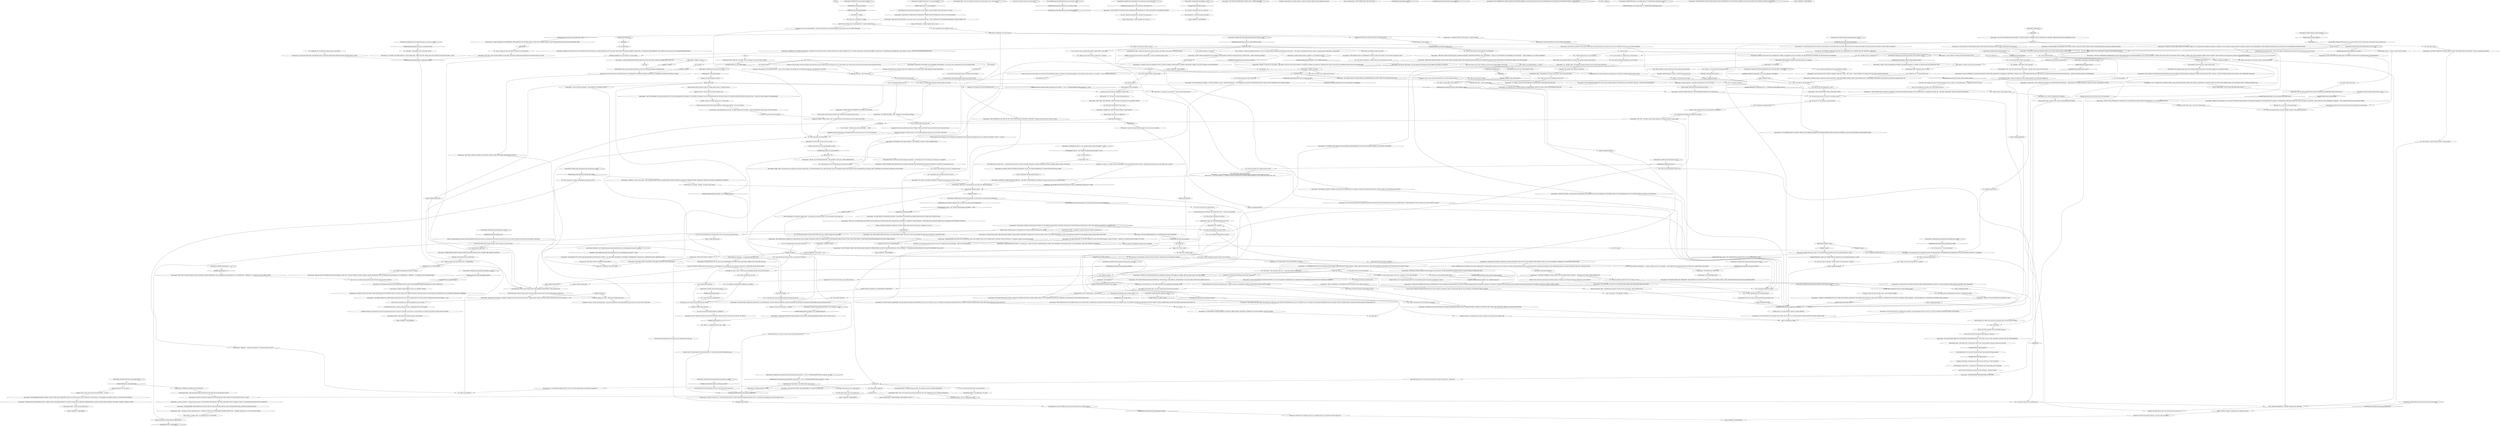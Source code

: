 # MEASUREHEAD / FASCHA DQ
# Ask Measurhead if he knows way to turn back time and have converstaion about True Men in his mum's office.,
# ==================================================
digraph G {
	  0 [label="START"];
	  1 [label="input"];
	  2 [label="Measurehead's Babe: \"What functions will he able to perform, Measurehead?\""];
	  3 [label="Untitled hub (04)"];
	  4 [label="You: \"I like women.\""];
	  5 [label="techniques and kojka"];
	  6 [label="Kim Kitsuragi: \"Another one?\" The lieutenant lets out a sigh. \"Just make it quick please.\""];
	  7 [label="Measurehead: \"YOU DON'T HAVE IT IN YOU. BE GRATEFUL FOR THAT.\""];
	  8 [label="Measurehead: \"PERSONAL?\" He seems bemused."];
	  9 [label="Measurehead's Babe: \"Is he gonna fucking cry, Jean?\" She wrinkles her nose as if smelling something foul."];
	  10 [label="You: \"Where are you taking me?\""];
	  11 [label="You: \"How long is it going to take?\""];
	  12 [label="Measurehead: \"DON'T PANIC, HAM SANDWICH. THAT WAS A JOKE. WE'RE GOING TO MY MOTHER'S OFFICE.\""];
	  13 [label="Measurehead: \"IN FACT VISUAL EXPRESSION OF INDIVIDUALITY IS SOMETHING WE ALWAYS PERCEIVED DIFFERENTLY. IT'S A GENERATIONAL CHASM.\""];
	  14 [label="Endurance: He's going to live to be five hundred years old."];
	  15 [label="You: \"Is Jairzinho your biological father?\""];
	  16 [label="Measurehead: \"THE STEREOTYPICAL WORRIES OF A TRAUMATISED SOCIAL WORKER. THE REALITY DOES NOT CORRESPOND TO YOUR PERSONAL TRAUMA. AND IF IT DID, I WOULD WELCOME IT. A GOOD FIGHT WITH FATHER JAIRZINHO WOULD BE A GREAT HONOUR.\""];
	  17 [label="Measurehead: \"THIS IS BECAUSE YOU STILL CARRY THE SIGNS OF A VIOLENT PAST. YOU ARE LIKE A DOG WITH ITS TAIL BETWEEN ITS LEGS. IT IS VISIBLE TO ALL. IT IS VISIBLE TO WOMEN AND THE REASON WHY YOU HAVEN'T FOUND A WORTHY MATE. OR WHY THE WORTHY MATE WAS STOLEN FROM YOU.\""];
	  18 [label="Reaction Speed: René certainly seemed to agree with that."];
	  19 [label="You: \"I thought you didn't like women of other races -- including Kojkos.\""];
	  20 [label="Logic: You have cold hard facts to protect you from heartbreak -- and that is enough."];
	  21 [label="Measurehead: Variable[\"gates.measurhead_semenese_semen_retention_society\"]"];
	  22 [label="Variable[\"gates.measurhead_semenese_semen_retention_society\"]", shape=diamond];
	  23 [label="!(Variable[\"gates.measurhead_semenese_semen_retention_society\"])", shape=diamond];
	  24 [label="Logic: Intellectual independence -- definitely something worth celebrating."];
	  25 [label="Measurehead: \"IT SEEMS TO ME YOU ARE IN NEED OF A WARNING. HERE IT IS: IT IS ABSOLUTELY POSSIBLE TO RETURN TO THE PAST. YOU JUST NEED TO TAKE A TICKET TO SEREGLEE ISLAND, THE SOUTHERNMOST OF THE SEMENINE ARCHIPELAGO, ALSO KNOWN AS ILE DU FANTÔME. AND WALK INTO PALE.\""];
	  26 [label="You: \"Alright, I'll go check her out then.\" [Leave.]"];
	  27 [label="You: \"Paledriver? Yes, I've already talked to her.\""];
	  28 [label="Measurehead: IsKimHere()"];
	  29 [label="IsKimHere()", shape=diamond];
	  30 [label="!(IsKimHere())", shape=diamond];
	  31 [label="Measurehead: Variable[\"TASK.get_reality_lowdown_done\"]"];
	  32 [label="Variable[\"TASK.get_reality_lowdown_done\"]", shape=diamond];
	  33 [label="!(Variable[\"TASK.get_reality_lowdown_done\"])", shape=diamond];
	  34 [label="Measurehead: \"AND REMEMBER. WHAT HAPPENS IN MY MOM'S OFFICE, STAYS IN MY MOM'S OFFICE. QUIET CONTEMPLATION ENDS, BIOLOGICAL RIVALRY RESUMES.\""];
	  35 [label="Measurehead: IsKimHere()"];
	  36 [label="IsKimHere()", shape=diamond];
	  37 [label="!(IsKimHere())", shape=diamond];
	  38 [label="Jump to: [Kim Kitsuragi: \"\"Finally. I thought I have to come...\"]"];
	  39 [label="Measurehead's Babe: \"Stop *boring* him!\" The babe coils a piece of hair around her finger, staring at you like you're the worst."];
	  40 [label="Measurehead's Babe: \"*You* are a growth in the groin area!\" the girl snaps at you. \"Low-value man.\""];
	  41 [label="Pain Threshold: These words hit you *right* where it hurts."];
	  42 [label="Measurehead: \"WOMEN,\" he answers his own question. \"THEY HATE IT. SEE YOU UNFIT FOR A SPIRITUAL CONNECTION. WOMEN CAN MAKE YOU STRONGER, BUT ONLY IF YOUR LACK OF CONFIDENCE DOES NOT GET IN THE WAY FIRST.\""];
	  43 [label="You: \"No, of course not -- I was just testing you.\""];
	  44 [label="Measurehead: \"MANAGED TO LEARN THE REALITY RHIZOME -- AND NEXT UP IS RETURNING TO THE PAST?\" The giant locks eyes with you. His face is serious..."];
	  45 [label="Measurehead: IsKimHere()  and  Variable[\"gates.measurhead_disable_kim_react_to_turnbacktime_if_seen_once\"] == false"];
	  46 [label="IsKimHere()  and  Variable[\"gates.measurhead_disable_kim_react_to_turnbacktime_if_seen_once\"] == false", shape=diamond];
	  47 [label="!(IsKimHere()  and  Variable[\"gates.measurhead_disable_kim_react_to_turnbacktime_if_seen_once\"] == false)", shape=diamond];
	  48 [label="Suggestion: Othen than race science, what else do you think he's into?"];
	  49 [label="You: \"It's about...\" (Slowly run your eyes over the girls.) \"...*stuff*.\""];
	  50 [label="Esprit de Corps: What about the lieutenant?"];
	  51 [label="Esprit de Corps: Women, racism, turning back time -- it couldn't interest him less."];
	  52 [label="Kim Kitsuragi: The lieutenant nods, then puts away his notebook. He's ready to go."];
	  53 [label="Endurance: Alright, let's do this -- before anyone changes their mind!"];
	  54 [label="You: \"Sex is about *cooperation*. It doesn't matter how many partners you've had.\""];
	  55 [label="Empathy: That's not true. You have the love of your mother... or do you?"];
	  56 [label="Measurehead: \"SO HE DID WHAT A MAN MUST. HE BECAME A *COUNTERWEIGHT*. OF IRON. THROUGH SCARCITY, ASCESIS, DISCIPLINE, AND RESPECTFUL DISTANCE EVERY FATHER SHOULD HAVE FOR HIS SON.\""];
	  57 [label="Measurehead: \"FATHER JAIRZINHO WAS VERY WISE. HE REALISED THAT IF THE TENDER TOUCH OF MY MOTHER WASN'T OPPOSED I WOULD TURN INTO A...\" He pauses to make sure your eyes are locked."];
	  58 [label="Measurehead: \"GREAT TIMES WERE HAD HERE, FILLING IN THE GREAT COLOURING BOOK OF THE SEMENINE FLORA AND FAUNA. THE CARRION FLOWERS AND THE MONOTREMES. THE MANGROVE FORESTS AND THE MEGABATS.\""];
	  59 [label="Conceptualization: Hmm... maybe if you inquire more about the present, you'll figure out the secret of returning to the past."];
	  60 [label="You: \"What's up between you and the babes?\""];
	  61 [label="You: \"S.R.S.? What are you talking about?\""];
	  62 [label="Measurehead: \"I JUST TOLD YOU. IT’S NOT MEANT FOR AN AL-GUL ENTHRALLED MIND LIKE YOURS.\""];
	  63 [label="Jump to: [mightymeasurehub]"];
	  64 [label="Jump to: [mightymeasurehub]"];
	  65 [label="Measurehead: \"CLEARLY IT IS IMPOSSIBLE FOR YOU TO SHED YOUR NEUROTIC OBSESSION. THIS WAILING FOR THE PAST IS A TASK UNFIT FOR MEN. IT IS BETTER LEFT FOR WIDOWS, MOURNING THEIR HUSBANDS -- AND FOR MENTALLY ILL COMMUNISTS MOURNING THEIR COMMUNE.\""];
	  66 [label="first pale hub"];
	  67 [label="Measurehead: \"I HAVE RETURNED WITH THE HAM SANDWICH. LOOK, HE IS ALIVE. I HAVE NOT HARMED THIS LITTLE COP.\""];
	  68 [label="You: \"I need to find a way to turn back time.\"\n\"Measurehead...\" (Let you head hang low.) \"I think I screwed up and let the only person rich enough to explain reality to me leave.\"\n\"Measurehead...\" (Let you head hang low.) \"I screwed up and let the only person rich enough to explain reality but not so rich light bends around them, leave.\""];
	  69 [label="Measurehead: \"DO NOT THINK ME INTRODUCING YOU TO RACE SCIENCE MEANS I'M NOW PART OF YOUR *GROWING* PROCESS -- IT DOES NOT LOOK PROMISING.\""];
	  70 [label="You: How do I get him to talk to me mano-a-mano?"];
	  71 [label="You: Variable[\"plaza.measurehead_facha_dq_wc_to_get_him_to_talk\"]"];
	  72 [label="Variable[\"plaza.measurehead_facha_dq_wc_to_get_him_to_talk\"]", shape=diamond];
	  73 [label="!(Variable[\"plaza.measurehead_facha_dq_wc_to_get_him_to_talk\"])", shape=diamond];
	  74 [label="Measurehead: Variable[\"plaza.measurehead_facha_dq_wc_to_get_him_to_talk\"]"];
	  75 [label="Variable[\"plaza.measurehead_facha_dq_wc_to_get_him_to_talk\"]", shape=diamond];
	  76 [label="!(Variable[\"plaza.measurehead_facha_dq_wc_to_get_him_to_talk\"])", shape=diamond];
	  77 [label="You: (Lie.) \"Earlier you said there was a 'growth' in your groin area...\""];
	  78 [label="Jump to: [MAINHUB - MEASUREHUB]"];
	  79 [label="Measurehead: \"INGEST AND DEFECATE, LIKE AN OVERWEIGHT AMOEBA.\""];
	  80 [label="Jump to: [MAINHUB - MEASUREHUB]"];
	  81 [label="Measurehead: \"NO.\""];
	  82 [label="Empathy: Here's a son who absolutely *adores* his mother. Adorable!"];
	  83 [label="Half Light: Please just agree with him -- you're in the cage of a Semenese tiger. At his mercy. He can *end* you any time he chooses."];
	  84 [label="You: \"I really *must* return to the past now.\" (Continue.)"];
	  85 [label="Measurehead: \"LOOK AROUND YOU. LOOK AT THE ADVANCEMENTS IN THE SEXUAL SCIENCES -- ALL THE NOVEL TECHNIQUES, ACCESSORIES, PRESERVATIVES, MASSAGE OILS, LUBRICATION SALVES, ABORTION CLINICS...\""];
	  86 [label="Measurehead: Variable[\"plaza.fascha_dq_asked_someone_the_q\"]"];
	  87 [label="Variable[\"plaza.fascha_dq_asked_someone_the_q\"]", shape=diamond];
	  88 [label="!(Variable[\"plaza.fascha_dq_asked_someone_the_q\"])", shape=diamond];
	  89 [label="Perception (Sight): Tattoos?"];
	  90 [label="Measurehead: \"WE CAN TALK WITHOUT THE PAEDOMORPH. IT'S ME AND YOU THIS TIME.\""];
	  91 [label="You: \"Can Lieutenant Kitsuragi join us?\""];
	  92 [label="Measurehead: \"IT WILL SERVE YOU POORLY IN THE GREAT WAR OF LOVE.\""];
	  93 [label="You: \"Culture-victory. The kipts and the Kojkos are showing...\""];
	  94 [label="Half Light: Who needs love if you can wield *fear*."];
	  95 [label="Visual Calculus: Nothing in the history of things that *are* has ever *been* as monolithic as Jean-Luc Measurehead right now. He is an obelisk. A towering phallic obelisk of willpower."];
	  96 [label="Jump to: [daddy questions hub]"];
	  97 [label="Measurehead: \"THIS DENIAL DOES NOT SERVE YOUR SPIRIT. YOU ARE LIKE A DOG WITH ITS TAIL BETWEEN ITS LEGS. IT IS VISIBLE TO ALL. IT IS VISIBLE TO WOMEN AND THE REASON WHY YOU HAVEN'T FOUND A WORTHY MATE. OR WHY THE WORTHY MATE WAS STOLEN FROM YOU.\""];
	  98 [label="Logic: No-no, Gary seems way too scientific to get involved in some messy love conundrum."];
	  99 [label="Measurehead: Variable[\"plaza.rene_its_About_love\"]"];
	  100 [label="Variable[\"plaza.rene_its_About_love\"]", shape=diamond];
	  101 [label="!(Variable[\"plaza.rene_its_About_love\"])", shape=diamond];
	  102 [label="Measurehead: Variable[\"plaza.lorryman_fascha_rc_scss\"]"];
	  103 [label="Variable[\"plaza.lorryman_fascha_rc_scss\"]", shape=diamond];
	  104 [label="!(Variable[\"plaza.lorryman_fascha_rc_scss\"])", shape=diamond];
	  105 [label="Physical Instrument: There's something else you need to clear up with him, man to man -- why you knocked him out."];
	  106 [label="You: \"Apologies, I didn't mean to get so personal.\""];
	  107 [label="Measurehead: \"I AM NOT SURPRISED. YOU ARE LIKE THE RUNT OF THE LITTER, ABANDONED. INCAPABLE OF NURTURING A WOMAN'S LOVE. OUR MOTHERS ARE THE ONES WHO TEACH US TO RECEIVE AFFECTION FROM THE OPPOSITE SEX -- A BOND YOU HAVE CLEARLY NOT EXPERIENCED.\""];
	  108 [label="Measurehead: (Variable[\"yard.cuno_report_back_after_speed_quest_hub_reached\"] == true  or  XPStandardSetBool(\"XP.cuno_suspicion\") == true)"];
	  109 [label="(Variable[\"yard.cuno_report_back_after_speed_quest_hub_reached\"] == true  or  XPStandardSetBool(\"XP.cuno_suspicion\") == true)", shape=diamond];
	  110 [label="!((Variable[\"yard.cuno_report_back_after_speed_quest_hub_reached\"] == true  or  XPStandardSetBool(\"XP.cuno_suspicion\") == true))", shape=diamond];
	  111 [label="You: \"Maybe your father just didn't know how to express his love?\""];
	  112 [label="You: \"Yes, khm... so, back to babes and turning back time...\""];
	  113 [label="Interfacing: An honest job for an honest man."];
	  114 [label="You: \"It's about the Suzerain. He's counting on me.\""];
	  115 [label="Measurehead: \"AND REMEMBER. WHAT HAPPENS IN MY MOM'S OFFICE, STAYS IN MY MOM'S OFFICE. QUIET CONTEMPLATION ENDS, BIOLOGICAL RIVALRY RESUMES.\""];
	  116 [label="You: \"Paledriver? Yes, we already discussed pale and its many effects.\""];
	  117 [label="Jump to: [IsKimHere() && gates.measurhead_disa ...]"];
	  118 [label="Encyclopedia: Ah yes, 'protein mass' -- a scientific term from Graad, for a person terminally overexposed to the pale. Mouth open, catatonic, completely unable to return to the present."];
	  119 [label="You: \"Oh, did she retire?\""];
	  120 [label="Horrific Necktie: Novel techniques? *Your* techniques were probably last novel during the Franconigerian times. You *need* those techniques, *bratan* -- to survive!"];
	  121 [label="You: \"Your babes are very beautiful. I'm sad.\""];
	  122 [label="You: \"But what if I don't want to do it without you...\""];
	  123 [label="Measurehead: \"THE ONLY MAN WORTH BEING CALLED A MAN -- FATHER JAIRZINHO.\""];
	  124 [label="Inland Empire: Father Jairzinho? Sounds like some kind of mystic. Or a magician."];
	  125 [label="Half Light: No, this is a *trap*... He will say or do something *horrible* if you go down this path..."];
	  126 [label="You: Shake it off."];
	  127 [label="Measurehead: \"I CAN'T SEE OR HEAR THE GREAT EXAMPLE YOU'RE SETTING OVER THE DEAFENING ROAR OF YOUR CO-PILOT, AL GUL.\""];
	  128 [label="Horrific Necktie: A lot of *semen talk* going around, but no one blowing any loads. This party's winding down, *bratan*."];
	  129 [label="Measurehead: \"YOU DON'T HAVE TO REMEMBER. YOU ARE LIKE A DOG WITH ITS TAIL BETWEEN ITS LEGS. IT IS VISIBLE TO ALL. IT IS VISIBLE TO WOMEN AND THE REASON WHY YOU HAVEN'T FOUND A WORTHY MATE. OR WHY THE WORTHY MATE WAS STOLEN FROM YOU.\""];
	  130 [label="Measurehead: \"THE S.R.S. IS A CLOSED GROUP OF STRONG-WILLED INDIVIDUALS WHO HAVE DEDICATED THEMSELVES TO BUILDING UP STRATEGIC SEMEN RESERVES. IT TAKES IRON WILL AND RAZOR-SHARP FOCUS. FAR BEYOND YOUR SPIRITUAL POTENTIAL.\""];
	  131 [label="Measurehead: Variable[\"gates.measurhead_semenokojkic_chimera\"]"];
	  132 [label="Variable[\"gates.measurhead_semenokojkic_chimera\"]", shape=diamond];
	  133 [label="!(Variable[\"gates.measurhead_semenokojkic_chimera\"])", shape=diamond];
	  134 [label="You: \"How did this conversation end up here...\""];
	  135 [label="Jump to: [techniques and kojka]"];
	  136 [label="Jump to: [mightymeasurehub]"];
	  137 [label="Measurehead: Variable[\"gates.measurehead_know_his_father_was_welder\"]"];
	  138 [label="Variable[\"gates.measurehead_know_his_father_was_welder\"]", shape=diamond];
	  139 [label="!(Variable[\"gates.measurehead_know_his_father_was_welder\"])", shape=diamond];
	  140 [label="Jump to: [paledriver hub]"];
	  141 [label="Endurance: Seems like it isn't working, bröther... maybe you should try talking to other traditionalists instead."];
	  142 [label="Jump to: [Measurehead: \"\"DON'T WORRY, BABE. THIS WON'T TAKE...\"]"];
	  143 [label="Jump to: [Measurehead: \"\"AND REMEMBER. WHAT HAPPENS IN MY M...\"]"];
	  144 [label="You: \"Wait, what exactly am I lacking?\""];
	  145 [label="Measurehead: \"YOU DID BEST ME IN A VIOLENT PHYSICAL CONFRONTATION, BUT I DON'T *OWE* YOU AN INTELLECTUAL ONE.\""];
	  146 [label="You: \"These pants don't suit you. It looks like you come with *love handles*.\""];
	  147 [label="Measurehead: \"THE ENTIRE ORGANISATION ATTENDED WHEN SHE WAS GIVEN THE HONORARY ENGRAVED PAPERWEIGHT. IT WAS A TENDER DAY.\""];
	  148 [label="Measurehead: \"I'M GOING TO DO YOU A KINDNESS, PUPA. I'M GOING TO SHARE A SECRET WITH YOU. HERE IS THE SECRET: THERE IS NO LOVE IN THE PAST. ONLY THE PRESENT.\""];
	  149 [label="You: \"Maybe just one or two?\""];
	  150 [label="You: \"Win what exactly?\""];
	  151 [label="Measurehead: Variable[\"TASK.get_reality_lowdown\"]"];
	  152 [label="Variable[\"TASK.get_reality_lowdown\"]", shape=diamond];
	  153 [label="!(Variable[\"TASK.get_reality_lowdown\"])", shape=diamond];
	  154 [label="Measurehead: Variable[\"gates.measurhead_fascha_dq_didnt_know_reality\"]"];
	  155 [label="Variable[\"gates.measurhead_fascha_dq_didnt_know_reality\"]", shape=diamond];
	  156 [label="!(Variable[\"gates.measurhead_fascha_dq_didnt_know_reality\"])", shape=diamond];
	  157 [label="Jump to: [MAINHUB - MEASUREHUB]"];
	  158 [label="Kim Kitsuragi: \"No really,\" he assures you, \"we're not joined by the hip. You want to talk about women with him and I want to... do pretty much anything else. Don't let me hold you back.\""];
	  159 [label="Half Light: It's a trap!! No one knows what he might *do to you* once you're in there..."];
	  160 [label="Esprit de Corps: What about the lieutenant? He's not here, but you might want him to join..."];
	  161 [label="Esprit de Corps: It's okay. Women, racism, turning back time -- the lieutenant wouldn't be interested anyway."];
	  162 [label="Measurehead: \"YOUR AGREEMENT MEANS NOTHING TO ME. YOU'RE A MAN *DEFEATED* BY LOVE. IT IS PLAIN TO SEE. IT IS IN YOUR FACE, IN YOUR VOICE, IN YOUR HEART. LOVE TAKES COURAGE -- YOU DID NOT HAVE ENOUGH.\""];
	  163 [label="Measurehead: Variable[\"reputation.kim\"] >= 1"];
	  164 [label="Variable[\"reputation.kim\"] >= 1", shape=diamond];
	  165 [label="!(Variable[\"reputation.kim\"] >= 1)", shape=diamond];
	  166 [label="Measurehead: \"I DIDN'T BECOME WHAT I AM BY SUCCUMBING TO THE PLEASURE-SEEKING DEMANDS OF MY PHYSICAL BODY. YOU HOWEVER CLEARLY DID -- AND THAT'S MORE THAN I NEED TO CLOSE THIS ARGUMENT.\""];
	  167 [label="Empathy: It wasn't your father who beat you, it was the world."];
	  168 [label="Measurehead: \"INSTEAD YOU HAVE DEVELOPED THIS UNHEALTHY OBSESSION WITH BABES. ANY BABES, MINE INCLUDED. THIS IS NOT THE ANSWER.\""];
	  169 [label="You: \"I can barely remember my mother.\""];
	  170 [label="Measurehead: \"YOU HAVE TO SHED THIS INFANTILE SHELL IF YOU *EVER* WISH TO FIND A WORTHY MATE.\""];
	  171 [label="You: \"Why do I have the feeling there's a catch...\""];
	  172 [label="Measurehead: \"BEFORE YOU GO LOOKING FOR TICKETS, I SUGGEST YOU SEE WHAT IT DOES TO A MAN. THE GHOUL IS A CRUEL MASTER, BUT IT IS NOT PALE. PALE TAKES YOUR MIND AND REJECTS THE FLESH. IT IS CAPRICIOUS AND TERRIFYING, LIKE A VIRGIN. YOU WILL LOSE YOUR COURAGE BEFORE HER FACE.\""];
	  173 [label="Measurehead: \"YES. OUR LITTLE MEETING HAS FINISHED. IT'S TIME TO LEAVE MY MOTHER'S OFFICE AND RETURN TO OUR JOBS. I HOPE THIS HAS BEEN ILLUMINATING TO YOU.\""];
	  174 [label="Measurehead: \"WE ARE DONE HERE. AND *REMEMBER*, WHAT HAPPENS IN MY MOTHER'S OFFICE, STAYS IN MY MOTHER'S OFFICE. QUIET CONTEMPLATION ENDS, BIOLOGICAL RIVALRY RESUMES.\""];
	  175 [label="Measurehead: \"YOU WANT TO RETURN TO THE PAST?\" The giant locks eyes with you. His face is serious..."];
	  176 [label="Measurehead: \"YES. FOR YOU I IMAGINE IT WAS. DON'T THINK THAT I AM NOW OBLIGED TO BE PART OF YOUR LITTLE *GROWING* SPURT. IT IS NOT GOING ANYWHERE.\""];
	  177 [label="Measurehead's Babe: \"Hear that,\" she shrieks, \"like a fat amoeba! You can't even *fuck*! Pathetic.\""];
	  178 [label="Measurehead: \"SO... WOMEN, HUH?\" The Semenese supraman stretches on the couch like a giant tattooed cat."];
	  179 [label="women hub"];
	  180 [label="You: (Look around.) \"So does your mother work here?\""];
	  181 [label="Measurehead: \"MY MOTHER WILL *NEVER* DIE.\""];
	  182 [label="Untitled hub (08)"];
	  183 [label="You: \"I admit I've re-entered this reality quite recently. Things are still hazy.\""];
	  184 [label="Measurehead: The statueesque giant seems to have already forgotten your presence. He's deep in thought, eyes scanning the horizon..."];
	  185 [label="Measurehead: \"IT SADDENS EVEN ME. THE GHOUL IS A CRUEL MASTER.\""];
	  186 [label="You: \"It's time to address the Men of Wö.\""];
	  187 [label="Measurehead: \"PERHAPS WE *SHOULD* TALK IN PRIVATE. COME WITH ME.\""];
	  188 [label="Kim Kitsuragi: \"You go ahead and have your talk,\" he replies, glancing over the railing. \"I need a few things from Frittte anyways. We'll catch up later.\""];
	  189 [label="Measurehead: Variable[\"whirling.necktie_personified\"]  and  CheckItem(\"neck_tie\")"];
	  190 [label="Variable[\"whirling.necktie_personified\"]  and  CheckItem(\"neck_tie\")", shape=diamond];
	  191 [label="!(Variable[\"whirling.necktie_personified\"]  and  CheckItem(\"neck_tie\"))", shape=diamond];
	  192 [label="You: \"Thanks for sharing all this with me.\" (Continue.)"];
	  193 [label="Electrochemistry: Interesting... is it some kind of aphrodisiac then?"];
	  194 [label="You: \"I don't think anyone's being promiscuous with me. I wish they were, though.\""];
	  195 [label="Reaction Speed: Hmm, so maybe *that's* what's up between him and the Kojkas..."];
	  196 [label="Jump to: [daddy questions hub]"];
	  197 [label="Jump to: [mightymeasurehub]"];
	  198 [label="You: \"You don't get it. I need to bring disco back -- from the Thirties.\""];
	  199 [label="Measurehead: \"MAYBE IT'S FOR THE BEST. IT IS TOO LATE TO EXPLAIN THE INTRICACIES OF THE REALITY-RHIZOME IF THE OPPORTUNITY TO LEARN ITS FUNDAMENTAL TERMS HAS PASSED YOU. TREAT THE PALE AS A MYSTERY -- DARK, REPULSIVE, AND SURPRISINGLY MUNDANE -- LIKE CURDLING MILK OR A MOULDING NECTARINE.\""];
	  200 [label="Endurance: This again? But you've learned the basics... Guess we need to return to Mr. Monolith once we've figured out what else is missing from the curriculum."];
	  201 [label="Measurehead: Variable[\"gates.mhead_fight_success\"]"];
	  202 [label="Variable[\"gates.mhead_fight_success\"]", shape=diamond];
	  203 [label="!(Variable[\"gates.mhead_fight_success\"])", shape=diamond];
	  204 [label="You: \"Can't you just give me a straight answer for once?\""];
	  205 [label="Measurehead: \"YOUR ATTEMPT TO PSYCHOLOGICALLY MANIPULATE ME HAS FAILED. IT'S TIME YOU RETURN TO YOUR MENIAL MATTERS.\""];
	  206 [label="Electrochemistry: Better looking too."];
	  207 [label="Measurehead: \"YES.\""];
	  208 [label="Measurehead: \"SHE DID, YES. WITH GREAT HONOURS -- THE GREATEST, SOME SAY. A TRUE MODERN RITUAL.\""];
	  209 [label="You: \"Sorry, I didn't mean to pry.\""];
	  210 [label="Reaction Speed: Wome...?"];
	  211 [label="Measurehead: \"AND? THAT'S WHAT YOU WANTED TO TALK ABOUT? THAT YOU DON'T LIKE WOMEN?\""];
	  212 [label="what is it about"];
	  213 [label="You: \"What's so great about the present?\""];
	  214 [label="Measurehead: Variable[\"gates.mhead_fight_success\"]"];
	  215 [label="Variable[\"gates.mhead_fight_success\"]", shape=diamond];
	  216 [label="!(Variable[\"gates.mhead_fight_success\"])", shape=diamond];
	  217 [label="Measurehead: \"TO COMPREHEND TIME YOU MUST POSSESS AT LEAST A BASIC UNDERSTANDING OF HOW *REALITY* WORKS, WHAT THE RULES ARE. THE LOOK OF INFINITE ASTOUNDMENT IN YOUR EYES SAYS YOU HAVE *NO IDEA*.\""];
	  218 [label="Untitled hub (02)"];
	  219 [label="Measurehead: \"TO THE DEEPEST CAVERNS BENEATH LA ROYAUME, WHERE EYELESS CREATURES, IGNORANT OF LIGHT AND WARMTH, LURK AND SLITHER.\""];
	  220 [label="Shivers: An imposing figure with almost mythical proportions fills the entire room. He's hunched over the sink and muscles, like waves on the ocean, roll under his skin with even the smallest of movements."];
	  221 [label="Electrochemistry: This *can't* be true for the Racist Lorry Driver -- guy didn't have an ounce of love in his life!"];
	  222 [label="Jump to: [Measurehead: \"\"BUT YOU DID. AND THEN YOUR TESTICL...\"]"];
	  223 [label="Measurehead: \"SHAME. IT WOULD HAVE BEEN AN INTERESTING TOPIC.\""];
	  224 [label="Measurehead: \"DESPERATION. WISHFUL THINKING. CONFUSION. NO WOMAN WANTS TO CREATE A LASTING PSYCHOSEXUAL BOND WITH A MAN IN THRALL TO HIS BIOLOGICAL IMPULSES.\""];
	  225 [label="Measurehead: Variable[\"gates.mhead_fight_success\"]"];
	  226 [label="Variable[\"gates.mhead_fight_success\"]", shape=diamond];
	  227 [label="!(Variable[\"gates.mhead_fight_success\"])", shape=diamond];
	  228 [label="Measurehead: \"IF YOU WANT ADVICE ON BABES -- OR THE MYSTERIES OF LIFE -- OR EVEN ON REVACHOL -- LOOK FORWARD. TO ESCAPE YOUR DEFEATED STATE YOU NEED TO MOVE FORWARD. ONTO FUTURE VICTORIES.\""];
	  229 [label="Measurehead: \"NO.\" The calm voice comes from high above you."];
	  230 [label="Measurehead's Babe: \"Measurehead's his own man, doesn't give a *fuck* what anyone thinks!\""];
	  231 [label="Visual Calculus: Strange, he seems different in here. Less 'monolithic' somehow."];
	  232 [label="Measurehead: Variable[\"cargo.evrart_2372_union_members\"]"];
	  233 [label="Variable[\"cargo.evrart_2372_union_members\"]", shape=diamond];
	  234 [label="!(Variable[\"cargo.evrart_2372_union_members\"])", shape=diamond];
	  235 [label="Measurehead: Variable[\"cargo.measurehead_physinst_not_accurate\"]"];
	  236 [label="Variable[\"cargo.measurehead_physinst_not_accurate\"]", shape=diamond];
	  237 [label="!(Variable[\"cargo.measurehead_physinst_not_accurate\"])", shape=diamond];
	  238 [label="mightymeasurehub"];
	  239 [label="Reaction Speed: What about the Semen Retention Society?"];
	  240 [label="Physical Instrument: Just remember, minimum effort -- let things get too brainy and *BANG*! You're a binoclard. No one wants that."];
	  241 [label="Measurehead: Variable[\"gates.measurhead_fascha_dq_didnt_know_reality\"]"];
	  242 [label="Variable[\"gates.measurhead_fascha_dq_didnt_know_reality\"]", shape=diamond];
	  243 [label="!(Variable[\"gates.measurhead_fascha_dq_didnt_know_reality\"])", shape=diamond];
	  244 [label="You: \"It's about the peculiar nature of your friends here.\""];
	  245 [label="You: \"What about the lieutenant?\" (Turn to Kim.)"];
	  246 [label="Logic: Don't worry, it's not a trap. *Everyone* can see you go in there together. You'll be fine."];
	  247 [label="Measurehead: \"SPOKEN LIKE A MAN DEFEATED BY LOVE. UNABLE TO FACE THE HARSH REALITIES OF NATURE. WE ARE SKY, BUTTERFLIES, RHODODENDRONS, RHINOS. NATURE AGAINST NATURE. LOVE TAKES COURAGE. COURAGE TO FIGHT.\""];
	  248 [label="Measurehead: \"YOU HAD A LITTLE. TOO LITTLE. THAT IS WHY WE ARE IN MY MOTHER'S OFFICE. YOU HAVE COME TO ME, SEEKING WISDOM IN THE SEXUAL ARTS. DO NOT WASTE THIS OPPORTUNITY ON SYCOPHANTIC PERSONALITY MIRRORING.\""];
	  249 [label="Inland Empire: The room feels soporific in its silence, dust particles twirling around in the air..."];
	  250 [label="Measurehead: \"WE ALREADY ESTABLISHED THAT. TELL ME, WHAT DRIVES YOU TO SEARCH FOR SUCH *FANTASTIC* MEASURES?\""];
	  251 [label="Conceptualization: He has a point. While an idea is born potentially immortal, flesh is always doomed to die."];
	  252 [label="daddy questions hub"];
	  253 [label="Jump to: [daddy questions hub]"];
	  254 [label="You: Look up."];
	  255 [label="Pain Threshold: Strange... there are no memories of that recorded anywhere in your body. He's making it up."];
	  256 [label="Measurehead: \"INSTEAD YOU HAVE DEVELOPED THIS UNHEALTHY OBSESSION WITH THE PAST. STANDING BEFORE ME, HOPING TO TURN BACK TIME. THIS IS NOT THE ANSWER. REINVENT YOURSELF FROM DEFEAT.\""];
	  257 [label="Measurehead: \"PUPA...\" He pauses to let the condescension set in. \"I BELONG TO THE *S.R.S.* INVOLUNTARY OFFSPRING PRODUCTION -- CHIMERIC OR REGULAR -- IS *NOT* AN ISSUE FOR ME.\""];
	  258 [label="Jump to: [Kim Kitsuragi: \"\"Finally. I thought I have to come...\"]"];
	  259 [label="Measurehead: \"LOOK, HIS RAVAGED BRAIN IS STUCK BETWEEN UNIMAGINARY WORLD -- AND OURS. IT'S ALL FUSING TOGETHER. SOON HE CAN'T TELL THE DIFFERENCE.\""];
	  260 [label="Measurehead: Variable[\"gates.measurehead_viscal_noticed_how_much_taller_he_is\"]"];
	  261 [label="Variable[\"gates.measurehead_viscal_noticed_how_much_taller_he_is\"]", shape=diamond];
	  262 [label="!(Variable[\"gates.measurehead_viscal_noticed_how_much_taller_he_is\"])", shape=diamond];
	  263 [label="Physical Instrument: This is *not* physiologically accurate..."];
	  264 [label="Measurehead: \"IN A BIOLOGICAL SENSE, THE MAN WHOSE ESSENCE, WHOSE GENETIC BLUEPRINT, IS PASSED ON TO THE MOST HOSTS, DOWN TO THE MOST GENERATIONS, FULFILS HIS BIOLOGICAL PURPOSE TO THE GREATEST EXTENT. THIS IS THE LOVE VICTORY.\""];
	  265 [label="mightymeasurehub"];
	  266 [label="You: \"Wait, what about your Semen Club?\""];
	  267 [label="Suggestion: What's more, all these girls seem to be Kojkos. What's up with that? You have to find out what's his deal with Graad..."];
	  268 [label="Measurehead's Babe: \"What is he talking about, Jean?\""];
	  269 [label="Measurehead: \"YOU MEAN THE BABES. I SEE.\" He appears to be calculating something."];
	  270 [label="Measurehead: \"THE PAEDOMORPH? THE PAEDOMORPH IS NOT HERE.\""];
	  271 [label="Jump to: [mightymeasurehub]"];
	  272 [label="Measurehead: IsTHCFixed(\"the_waste_land_of_reality\")"];
	  273 [label="IsTHCFixed(\"the_waste_land_of_reality\")", shape=diamond];
	  274 [label="!(IsTHCFixed(\"the_waste_land_of_reality\"))", shape=diamond];
	  275 [label="Measurehead: \"RENOUNCING THE GHOUL IS ALREADY CLEARING THE FOG FROM YOUR MIND. DON'T THINK I DIDN'T NOTICE. MEN ONLY WANT TO REVERSE TIME FOR ONE REASON -- LOVE.\""];
	  276 [label="You: \"There *is* a competitive element to sex, I agree.\""];
	  277 [label="Esprit de Corps: You've definitely lost the love of your colleagues."];
	  278 [label="Measurehead: \"COMPLETE *PUSSY*.\""];
	  279 [label="Reaction Speed: 'Personal trauma'? Is he implying *you* were the one who got beaten up by your dad?"];
	  280 [label="You: \"Aren't you afraid of producing a Semeno-Kojkic chimera?\""];
	  281 [label="You: \"Is it a performance enhancement supplement you're taking?\""];
	  282 [label="Measurehead: Variable[\"character.habit_alcohol\"]"];
	  283 [label="Variable[\"character.habit_alcohol\"]", shape=diamond];
	  284 [label="!(Variable[\"character.habit_alcohol\"])", shape=diamond];
	  285 [label="Authority: Who cares about sexual partners and their promiscuity when you've got *the fate and honour of Revachol* on your shoulders?"];
	  286 [label="You: \"Stop making everything about *me*.\""];
	  287 [label="Half Light: No, no... this does *not* sound inviting!"];
	  288 [label="Measurehead: \"OR GO AND SEE IT FOR YOURSELF. WATCH IT RISE FROM THE SAND AND THE SKY, TAKING CORAL REEFS IN ITS BOSOM.\""];
	  289 [label="You: \"Are you saying one of the *lorry drivers* knows how to turn back time?\""];
	  290 [label="Measurehead: \"WE ARE DONE HERE. AND *REMEMBER*, WHAT HAPPENS IN MY MOTHER'S OFFICE, STAYS IN MY MOTHER'S OFFICE. QUIET CONTEMPLATION ENDS, BIOLOGICAL RIVALRY RESUMES.\""];
	  291 [label="Measurehead's Babe: \"The way you say those things, Measurehead...\" Her adoring eyes rest on the big man. \"It's like poetic. So beautiful!\""];
	  292 [label="You: \"But she used to?\""];
	  293 [label="Measurehead: \"AND? THAT'S WHAT YOU WANTED TO TALK ABOUT? THAT YOU ARE A DISTURBED GENDER PARITY ACTIVIST?\""];
	  294 [label="Measurehead: \"EMOTIONAL CONTACT AMPLIFIES THE ECSTASIES OF SEX. LIKE IVY, WE ARE INTERTWINED. WEAK AND STRONG, MAN AND WOMAN, MOTHER AND CHILD."];
	  295 [label="You: \"Hey, I'm a police officer, I know *plenty*!\""];
	  296 [label="Endurance: This again? Guess we need to return to Mr. Monolith once we've gotten a better understanding of the whole 'reality thing'."];
	  297 [label="Jump to: [MAINHUB - MEASUREHUB]"];
	  298 [label="Half Light: Knock him... THE *FUCK* OUT!"];
	  299 [label="Encyclopedia: A studious approach... Seems like a good direction. Turn it into *science*!"];
	  300 [label="Jump to: [MAINHUB - MEASUREHUB]"];
	  301 [label="Measurehead: \"WE DON'T NEED YOUR FRIEND. IT'S ME AND YOU THIS TIME.\""];
	  302 [label="You: (Nod first.) \"Women.\""];
	  303 [label="Measurehead: \"I CAN BARELY HEAR YOUR WORDS THROUGH THE VOICE OF AL-GUL, BUT IT SPEAKS TRUTH. MEN ONLY WANT TO REVERSE TIME FOR ONE REASON -- LOVE.\""];
	  304 [label="Pain Threshold: Ouch..."];
	  305 [label="Measurehead: Variable[\"gates.measurhead_fascha_dq_shivers_jairzinho\"]"];
	  306 [label="Variable[\"gates.measurhead_fascha_dq_shivers_jairzinho\"]", shape=diamond];
	  307 [label="!(Variable[\"gates.measurhead_fascha_dq_shivers_jairzinho\"])", shape=diamond];
	  308 [label="Volition: He wasn't even using soap... *incredible*."];
	  309 [label="Empathy: How sad -- this man only ever knew his mother's love..."];
	  310 [label="Measurehead: Variable[\"whirling.necktie_personified\"]  and  CheckItem(\"neck_tie\")"];
	  311 [label="Variable[\"whirling.necktie_personified\"]  and  CheckItem(\"neck_tie\")", shape=diamond];
	  312 [label="!(Variable[\"whirling.necktie_personified\"]  and  CheckItem(\"neck_tie\"))", shape=diamond];
	  313 [label="Measurehead: \"BECAUSE FATHER JAIRZINHO IS MY FATHER AND HIS NAME IS JAIRZINHO.\""];
	  314 [label="You: \"No, you've misunderstood me. My father didn't hit me. I don't have any personal trauma.\""];
	  315 [label="You: \"Maybe you're right, maybe my father *did* hit me... The thing is, I don't really remember.\""];
	  316 [label="You: \"I can't remember anything about my mother.\""];
	  317 [label="Measurehead: \"NO. IT TURNS ME ON.\""];
	  318 [label="Measurehead: \"YOUR MIND IS UNABLE TO CAPTURE THE NUANCES OF THIS PARTICULAR SITUATION. IT EXCEEDS THE LIMITS OF YOUR EMOTIONAL INTELLIGENCE. *AND* YOUR GENETIC IMAGINATION. DO NOT EVEN TRY. \""];
	  319 [label="You: \"Hey, you're greatly underestimating my capabilities!\""];
	  320 [label="Savoir Faire: Street Racing Syndicate?"];
	  321 [label="Measurehead: Variable[\"gates.measurhead_fascha_dq_mum_shivers\"]"];
	  322 [label="Variable[\"gates.measurhead_fascha_dq_mum_shivers\"]", shape=diamond];
	  323 [label="!(Variable[\"gates.measurhead_fascha_dq_mum_shivers\"])", shape=diamond];
	  324 [label="Shivers: There should be something here -- a memory, a feeling, even if it's just a glimpse -- but the depths of your psyche remain silent. You don't have a single memory of your mother."];
	  325 [label="Electrochemistry: Sounds *fun* -- it's high time you incorporated some of these things into your daily life."];
	  326 [label="Jump to: [mightymeasurehub]"];
	  327 [label="You: \"I'm sure your dad thinks you're an apex predator. A top dog.\""];
	  328 [label="Jump to: [mightymeasurehub]"];
	  329 [label="Savoir Faire: Even if he tries anything, you can just *slip out of his reach* like an eel..."];
	  330 [label="Interfacing: Hopefully he at least taught his son some welding..."];
	  331 [label="Measurehead: \"GO HAVE A LOOK,\" he gestures toward the intersection. \"THE WHITE-HAIRED PROTEIN MASS AT THE INTERSECTION. A LORRY DRIVER. IMPOSSIBLE TO MISS HER IF YOU'RE EVEN A HALF-DECENT COP.\""];
	  332 [label="Measurehead: \"GO TALK WITH HER AGAIN. ASK HER ABOUT PALE. SEE WHAT A RELENTLESS OBSESSION WITH THE PAST DOES TO A MAN.\""];
	  333 [label="Measurehead: \"AND YET YOU'RE STILL OBSESSED WITH TURNING BACK TIME? AFTER YOU'VE SEEN WHAT IT DOES TO A MAN?\""];
	  334 [label="You: \"So it *is* possible to go back?\""];
	  335 [label="Measurehead: \"YOUR NEED TO STEER EVERY CONVERSATION TOWARDS YOUR OWN PERSONA IS A SIGN OF LOW SELF-ESTEEM.\""];
	  336 [label="Electrochemistry: Here's a lady who clearly puts a man's cockmanship above all other qualities."];
	  337 [label="Measurehead: \"YES. I HAVE HEARD THAT.\""];
	  338 [label="Volition: The words are spoken with an unyielding conviction."];
	  339 [label="Measurehead: \"AND? THAT'S WHAT YOU WANTED TO TALK ABOUT?\""];
	  340 [label="Measurehead: \"AND THE WOMEN. WOMEN WHO SHAVE AND ARE CAPABLE OF UNDERSTANDING CONCEPTS LIKE POLYAMORY AND *COITUS CASUALIS* -- THE KOJKO AND THEIR PROMISCUITY ARE AT THE FOREFRONT OF ALL THAT.\""];
	  341 [label="sacred techniques"];
	  342 [label="Measurehead: \"YOU ARE MORE LIKELY TO GET THE COALITION TO SIGN OVER THEIR WARSHIPS, THAN GET THESE... *WEAPONS* OF PLEASURE AND CONTROL OUT OF ME.\""];
	  343 [label="Measurehead: Variable[\"gates.measurhead_semenese_semen_retention_society\"]"];
	  344 [label="Variable[\"gates.measurhead_semenese_semen_retention_society\"]", shape=diamond];
	  345 [label="!(Variable[\"gates.measurhead_semenese_semen_retention_society\"])", shape=diamond];
	  346 [label="Measurehead: \"THE CONCEPTS YOU REACH FOR ARE FAR BEYOND YOU, PUPA. WITHOUT THE NECESSARY VOCABULARY YOU ARE ONLY WASTING MY TIME.\" He frowns. \"EDUCATE YOURSELF FIRST, TALK TO PEOPLE, AND UNDERSTAND THE BASICS.\""];
	  347 [label="Endurance: Clearly that wasn't enough. You have to do something *drastic* to get under his skin and open him up."];
	  348 [label="Endurance: You need to get under his skin first... get him to open up somehow."];
	  349 [label="Measurehead: Variable[\"tc.wirral\"]"];
	  350 [label="Variable[\"tc.wirral\"]", shape=diamond];
	  351 [label="!(Variable[\"tc.wirral\"])", shape=diamond];
	  352 [label="Suggestion: Doubtful. Women however... He's surrounded himself not only with one or two, but *three* stellar babes."];
	  353 [label="Logic: What about the *case*?! You don't have time for this, at least not *right now*... maybe later..."];
	  354 [label="Measurehead's Babe: \"I haven't seen him either, Jean...\""];
	  355 [label="Measurehead: \"THIS DEFEATIST TALK OF COOPERATION IS WHY YOU HAVE NO FUTURE. IT IS ALSO WHY YOU HAVE NO LOVE.\""];
	  356 [label="Volition: Doesn't look like he has a nervous breakdown every two seconds."];
	  357 [label="Measurehead: \"THEY *SAY* IT'S ABOUT HONOUR, JUSTICE, REVENGE, REGRET, REDEMPTION, AND A PLETHORA OF FALSE REASONS, BUT FURTHER BACK -- DEEPER IN -- IT IS ALWAYS LOVE THAT DRIVES THEM.\""];
	  358 [label="Esprit de Corps: Maybe even the love of your friends and colleagues?"];
	  359 [label="Measurehead: \"YES, I INHERITED MY GENETIC MAKEUP FROM FATHER JAIRZINHO. I AM AN EVOLUTION OF HIM. HE IS IMMORTALISED IN MY ESSENCE EVEN AFTER HIS PHYSICAL BODY EXPIRES.\""];
	  360 [label="Empathy: The last words are said almost with a longing."];
	  361 [label="Authority: His tone is so solemn that if your eyes were closed, you could swear he has taken a knee."];
	  362 [label="Measurehead: \"IT'S NOT TOO LATE YET TO CHANGE THE COURSE. GIVE UP ON AL GUL. THEN GO EVEN FURTHER. REINVENT YOURSELF FROM DEFEAT.\""];
	  363 [label="Shivers: Something moves in the depths of your mind, sending shocks of cold through the connective tissue. You're sitting on a kicksled, whizzing through the snow. A warm, kind presence is guiding the sled behind you, her mittened hand resting on your back. You feel very, very loved -- and very, very safe."];
	  364 [label="Empathy: Hit him right in the soft spot there with that question."];
	  365 [label="Measurehead: \"LET IT DITHER AND ROT YOUR MIND. THEN YOU CAN MARINATE FOREVER IN YOUR IRREVERSABLE DEFEAT. WHILE RACE ENEMIES LAUGH AT YOUR MOTIONLESS, GAP-MOUTHED CORPSE.\""];
	  366 [label="You: \"Paledriver? I tried talking to her, but didn't get very far.\""];
	  367 [label="Suggestion: It's obvious -- you need to steer the conversation to the topic that interests him *the most*. Something that he'd like to discuss with another man, in private..."];
	  368 [label="You: \"She must have passed away. My condolences.\""];
	  369 [label="Composure: Watch out! He's getting defensive."];
	  370 [label="You: Ignore him."];
	  371 [label="Drama: Wait, is this a *joke*?!"];
	  372 [label="Measurehead: \"LET ME SAY THAT AGAIN: IT IS THE *BALANCE* BETWEEN SOFT AND HARD THAT MADE ME COMPLETE.\""];
	  373 [label="Horrific Necktie: Did somebody say *PERFORMANCE ENHANCERS*?!"];
	  374 [label="Measurehead: Variable[\"gates.measurhead_semenese_semen_retention_society\"]"];
	  375 [label="Variable[\"gates.measurhead_semenese_semen_retention_society\"]", shape=diamond];
	  376 [label="!(Variable[\"gates.measurhead_semenese_semen_retention_society\"])", shape=diamond];
	  377 [label="Electrochemistry: Wow. This man has truly internalised the psychology of sex."];
	  378 [label="Measurehead: \"YES. I HAVE ALWAYS LIKED THIS PLACE. IT IS MY FAVOURITE. WHEN I WAS A KID I USED TO COME HERE AND WAIT FOR MY MOTHER TO FINISH HER WORK.\""];
	  379 [label="You: \"Aren't you bothered by the *potaat* smell?\""];
	  380 [label="You: \"Aren't you afraid that one of them might get pregnant?\""];
	  381 [label="kojko babes hub"];
	  382 [label="Electrochemistry: Life is all about pleasure... why deny it?!"];
	  383 [label="Measurehead: \"THIS IS AN OVER-SIMPLIFICATION. BUT YES.\""];
	  384 [label="Measurehead: \"IF DISCUSSING BODILY FUNCTIONS DISTURBS YOU, WE CAN TALK ABOUT SOMETHING ELSE. SOMETHING THAT CORRESPONDS BETTER WITH YOU EMOTIONAL IMMATURITY.\""];
	  385 [label="You: \"You don't always have to be so *hard*. Live a little, let loose.\""];
	  386 [label="Jump to: [mightymeasurehub]"];
	  387 [label="Savoir Faire: Even if it's a trap, you can just *slip out of his reach* like an eel..."];
	  388 [label="Rhetoric: But isn't he a traditionalist?! Why does he keep talking about future..."];
	  389 [label="You: \"Cool, where do I get the tickets?\""];
	  390 [label="paledriver hub"];
	  391 [label="Measurehead: IsKimHere()"];
	  392 [label="IsKimHere()", shape=diamond];
	  393 [label="!(IsKimHere())", shape=diamond];
	  394 [label="Measurehead: \"YOU BESTED ME IN A VIOLENT PHYSICAL CONFRONTATION, TRUE, BUT I DON'T *OWE* YOU AN INTELLECTUAL ONE.\""];
	  395 [label="Suggestion: He just needs some convincing before you can talk to him mano a mano."];
	  396 [label="You: \"Guess it's true what they say about you, bodybuilder types.\""];
	  397 [label="Visual Calculus: Have you noticed how much taller he is than you?"];
	  398 [label="Measurehead: \"SHE RETIRED. WITH GREAT HONOURS -- THE GREATEST, SOME SAY. A TRUE MODERN RITUAL.\""];
	  399 [label="You: \"Yes, please.\""];
	  400 [label="Measurehead: \"IT IS FAR MORE MASCULINE TO PASS ON A BLUEPRINT OF YOUR MIND AND YOUR SPIRIT THAN YOUR FLESH. WOMEN GIVE BIRTH TO FLESH AND MEN GIVE BIRTH TO SPIRIT. SPIRIT IS IMMORTAL.\""];
	  401 [label="Kim Kitsuragi: \"Goddamnit...\" mumbles the lieutenant. \"It's becoming a thing now, huh?\""];
	  402 [label="Kim Kitsuragi: \"No, I cannot,\" he agrees. \"Just make it quick, please.\""];
	  403 [label="Measurehead's Babe: \"Get your dirty hick-dick away from these advanced concepts, peasant!\""];
	  404 [label="Endurance: He's got a point. You're never going to turn back time if you don't understand how the pieces move. Let's find someone *rich* (that's how you know they've got the basics down) and pick their brain."];
	  405 [label="You: Sadomasochism?"];
	  406 [label="You: No idea. The only thing he seems to care about are his *wömen*."];
	  407 [label="Suggestion: Yes, but even more importantly -- women. This specimen has surrounded himself not only with one or two, but *three* stellar babes."];
	  408 [label="You: \"Okay, sure. I can handle it. No biggie.\""];
	  409 [label="Measurehead: \"WOMEN,\" he repeats."];
	  410 [label="Measurehead: \"NO. A WELDER.\""];
	  411 [label="You: \"Hold on, is this father Jairzinho a... *mystic*?\""];
	  412 [label="Measurehead: \"AND THE COUCH. THE COUCH IS VERY COMFORTABLE, EVEN THOUGH IT IS VERY SMALL. THERE IS NO COUCH LIKE THIS ONE.\""];
	  413 [label="Logic: There is no *potaat* smell -- just making it clear. It's racist rhetoric."];
	  414 [label="Encyclopedia: S.R.S.? Seems to be missing from your records..."];
	  415 [label="Measurehead: \"THE SEMEN RETENTION SOCIETY. IT DOES NOT SURPRISE ME THAT YOU KNOW NOTHING ABOUT IT. MASTURBATORS ANONYMOUS IS PROBABLY AN ORGANISATION YOU'RE MORE FAMILIAR WITH.\""];
	  416 [label="You: \"Sounds *exciting*! How do I join?\""];
	  417 [label="Suggestion: Time to get personal -- he's finally ready to open up to you."];
	  418 [label="Half Light: Smells like physical violence... just like with Cuno and his dad."];
	  419 [label="Inland Empire: Finally -- a chance to connect with the *divine*."];
	  420 [label="You: \"Wait, what's pale?\""];
	  421 [label="You: \"A protein mass?\""];
	  422 [label="Kim Kitsuragi: Lieutenant Kitsuragi gives you a small nod when he sees you step outside. Looks like he's been waiting for you."];
	  423 [label="Measurehead: IsTaskActive(\"TASK.ask_traditionalists_how_to_turn_back_time\")--[[ Variable[ ]]"];
	  424 [label="IsTaskActive(\"TASK.ask_traditionalists_how_to_turn_back_time\")--[[ Variable[ ]]", shape=diamond];
	  425 [label="!(IsTaskActive(\"TASK.ask_traditionalists_how_to_turn_back_time\")--[[ Variable[ ]])", shape=diamond];
	  426 [label="Suggestion: Simple. Just humiliate him in front of his entourage until he has to *beg you* in private to stop. Then you can let him know it was all but a clever ploy to separate him from his babes..."];
	  427 [label="Jump to: [MAINHUB - MEASUREHUB]"];
	  428 [label="Measurehead: \"THE PAST IS MADE OF STATIC IMAGES, DISTORTED MEMORIES, DEMENTED NOSTALGIA. THIS, THE PRESENT -- WITH ALL ITS POSSIBILITIES, INNUMERABLE HITS AND MISSES -- IS FAR SUPERIOR. IT IS A *LIVING* ORGANISM.\""];
	  429 [label="Measurehead: \"YOU'RE ASKING ME TO SHARE THE SACRED TECHNIQUES THAT I'VE GATHERED AND INTERNALIZED ON MY LIFE'S JOURNEY? WITH YOU, A STRANGER?\""];
	  430 [label="Measurehead: \"DO NOT THINK THE SERENITY OF MY MOTHER'S OFFICE MAKES ME FORGET WE ARE BIOLOGICAL COMPETITORS -- ALBEIT UNEVENLY MATCHED.\""];
	  431 [label="Measurehead: \"DON'T APOLOGISE. MY WOMEN LIKED IT. IT IS IMPORTANT TO APPEAR VULNERABLE SOMETIMES. VULNERABILITY NURTURES EMOTIONAL CONTACT.\""];
	  432 [label="what is he into"];
	  433 [label="Suggestion: Probably not. Women however... He's surrounded himself not with one or two, but *three* stellar babes."];
	  434 [label="You: \"Listen... there's something *personal* I'd like to discuss with you.\""];
	  435 [label="Measurehead: \"A MEDIAN AMOUNT OF TIME.\""];
	  436 [label="You: \"It's not cowardice, it's called having a survival instinct.\""];
	  437 [label="You: \"It's about love.\""];
	  438 [label="You: (Shrug.) \"No reason, I just want to turn back time.\""];
	  439 [label="You: \"And how did he *make* you?\""];
	  440 [label="You: Wait, 'juicing'?"];
	  441 [label="Physical Instrument: Big time. TRT, growth hormones, Graadian power injections -- he's on *all* of them."];
	  442 [label="Measurehead: \"THIS IS A WEAKNESS I CAN EMPATHISE WITH. YOU HAVE MY PITY. TAKE SOLACE IN IT.\""];
	  443 [label="Measurehead: \"YOU ARE TRYING TO INSINUATE SOMETHING. THIS IMPOTENT PSYCHOLOGICAL MANIPULATION DOES NOT WORK ON ME. SPEAK UP, PUPA.\""];
	  444 [label="Measurehead: \"I JUST TOLD YOU. YOU DON'T. IT'S NOT MEANT FOR A FEEBLE AND TRAUMATIZED MIND LIKE YOURS.\""];
	  445 [label="Drama: But promisssscuity leads to dddrama!"];
	  446 [label="Measurehead: \"IT DOES NOT SURPRISE ME THAT THE COMPLEXITIES OF THE PSYCHOSEXUAL BOND BETWEEN A MAN AND A WOMAN REMAIN BEYOND YOUR REACH. INSTEAD YOU CONTINUE TO IDEALISE THE FLAWED AND HALLUCINATORY RELATIONSHIP BETWEEN YOUR PARENTS, HOPING TO CORRECT THEIR MISTAKES.\""];
	  447 [label="Jump to: [daddy questions hub]"];
	  448 [label="You: \"Did he teach you some welding at least?\""];
	  449 [label="Measurehead: \"WALK AWAY, LITTLE OFFICER,\" he says with a yawn, not even meeting your gaze. \"I DON'T CARE ABOUT YOUR IMPOTENT RAMBLINGS. THEY'RE *BORING* ME.\""];
	  450 [label="Measurehead's Babe: \"Stop boring Measurehead. He talks about *big* things and you only talk about yourself!\""];
	  451 [label="Measurehead: Variable[\"TASK.what_is_race_enigma_done\"]"];
	  452 [label="Variable[\"TASK.what_is_race_enigma_done\"]", shape=diamond];
	  453 [label="!(Variable[\"TASK.what_is_race_enigma_done\"])", shape=diamond];
	  454 [label="Pain Threshold: That voice should be registered as a sonic weapon, cause the damage it does to your head is *very* real."];
	  455 [label="Logic: All 2,372 members? That can't be right..."];
	  456 [label="Measurehead: \"WHAT IS THIS *REALLY* ABOUT?\""];
	  457 [label="You: \"Hold on, what are these *novel techniques* you mentioned?\""];
	  458 [label="Kim Kitsuragi: \"No,\" the lieutenant shakes his head. \"You don't. You need to help me find out who killed our hanged man.\""];
	  459 [label="You: \"Alright, I'll let you know when I'm ready to go.\" (Conclude.)"];
	  460 [label="Measurehead: \"THIS IS NO TIME FOR VAGUE GENERALITIES. THERE IS SOMETHING ELSE ON YOUR MIND. ASK THE QUESTION YOU INTENDED TO ASK OR FACE YOUR COWARDICE.\""];
	  461 [label="You: \"It's about her.\" (Nod solemnly.) \"Revachol.\""];
	  462 [label="Shivers: The hair on you arm stands up as you hear wind howl behind the window... An outline of a small bathroom appears in your mind's eye. Above the sink -- in a tumbler -- is a pair of labelled toothbrushes..."];
	  463 [label="You: \"It's very poetic, but you're avoiding the question. How did he raise you?\""];
	  464 [label="Shivers: Shaving -- or about to chop firewood because... Oh, he *is* shaving! Sliding an enormous axe blade down his bristly chin -- with *grunts* accompanying the process. Steam is emanating from his naked body... The image blurs."];
	  465 [label="You: \"You seem comfortable here. Do you like this place?\""];
	  466 [label="Measurehead: \"I AM NOT SURPRISED. YOU ARE LIKE THE RUNT OF THE LITTER, ABANDONED. INCAPABLE OF NURTURING A WOMAN'S LOVE. OUR MOTHERS ARE THE ONES WHO TEACH US TO RECEIVE AFFECTION FROM THE OPPOSITE SEX -- A BOND YOU HAVE CLEARLY NOT EXPERIENCED.\""];
	  467 [label="Measurehead: Variable[\"XP.fascha_dq_talked_to_gary\"]"];
	  468 [label="Variable[\"XP.fascha_dq_talked_to_gary\"]", shape=diamond];
	  469 [label="!(Variable[\"XP.fascha_dq_talked_to_gary\"])", shape=diamond];
	  470 [label="Reaction Speed: Now is the time to ask about the smell -- didn't he say that it is impossible to maintain an erection with the distinct smell of the Kojka?"];
	  471 [label="You: \"Street Racing Syndicate?\""];
	  472 [label="You: \"Hold on, did I get this right -- you never actually climax during sexual intercouse?!\""];
	  473 [label="Measurehead: \"ONLY AFTER YEARS AND YEARS OF EMOTIONAL, PSYCHOLOGICAL, AND SPIRITUAL *POWERLIFTING* CAN A MAN START LOOKING INTO JOINING THE S.R.S.\""];
	  474 [label="Measurehead: Variable[\"character.habit_alcohol\"]"];
	  475 [label="Variable[\"character.habit_alcohol\"]", shape=diamond];
	  476 [label="!(Variable[\"character.habit_alcohol\"])", shape=diamond];
	  477 [label="You: \"Promiscuity -- you mean the *cock carousel*.\" (Twirl your hand around in the air.)"];
	  478 [label="Half Light: Smells like physical violence..."];
	  479 [label="Measurehead: \"YES, YOUR FAVOURITE TOPICS. WHAT ABOUT THEM?\""];
	  480 [label="Measurehead: \"THERE IS NO CATCH. YOU WILL GET WHAT YOU WANT. THE GHOUL IS A CRUEL MASTER, BUT IT IS NOT PALE. PALE TAKES YOUR MIND AND REJECTS THE FLESH. IT IS CAPRICIOUS AND TERRIFYING, LIKE A VIRGIN. YOU WILL LOSE YOUR COURAGE BEFORE HER FACE.\""];
	  481 [label="Measurehead: \"AN EMPTY VESSEL THE MIND HAS DESERTED. A HUSK, NO LONGER INHABITED BY A CONSCIOUSNESS. BIOLOGICAL WASTE.\""];
	  482 [label="Conceptualization: This goes far beyond your conceptual reach... beyond the conceptual reach of *anyone*, really."];
	  483 [label="You: (Nod thoughtfully.) \"Soft and hard -- I see...\""];
	  484 [label="Physical Instrument: No, not a pussy!!"];
	  485 [label="You: \"I internalized your race theory and that was *hard*.\""];
	  486 [label="Measurehead: \"THAT OUR BODIES ARE TEMPLES BUILT TO ELEVATE, FACILITATE, AND WITHSTAND THE VOLATILE VASTNESS OF OUR SOULS?\" He looks down on you."];
	  487 [label="Jump to: [MAINHUB - MEASUREHUB]"];
	  488 [label="Measurehead: CheckEquipped(\"neck_tie\")  and  Variable[\"whirling.necktie_personified\"] == true"];
	  489 [label="CheckEquipped(\"neck_tie\")  and  Variable[\"whirling.necktie_personified\"] == true", shape=diamond];
	  490 [label="!(CheckEquipped(\"neck_tie\")  and  Variable[\"whirling.necktie_personified\"] == true)", shape=diamond];
	  491 [label="Measurehead: \"THAT SURPRISES NO ONE. AND YET YOU *STILL* FEEL ENTITLED TO RETURN TO THE PAST?\" The giant locks eyes with you. His face is serious..."];
	  492 [label="Measurehead: He surveys the traffic jam, then turns his eyes back to you. Waiting, prepared..."];
	  493 [label="Rhetoric: Perhaps *socialism*, seeing that he's working for the Union..."];
	  494 [label="Half Light: Yes, but no one can see what happens *inside*..."];
	  495 [label="Measurehead: Variable[\"gates.measurhead_fascha_dq_logic_youll_be_fine\"]"];
	  496 [label="Variable[\"gates.measurhead_fascha_dq_logic_youll_be_fine\"]", shape=diamond];
	  497 [label="!(Variable[\"gates.measurhead_fascha_dq_logic_youll_be_fine\"])", shape=diamond];
	  498 [label="Jump to: [post girls hub]"];
	  499 [label="Measurehead: \"I AM NOT GOING ANYWHERE -- AND NEITHER IS MY MOTHER'S OFFICE.\""];
	  500 [label="You: \"Why do you call him Father Jairzinho then?\""];
	  501 [label="Shivers: One of them is labelled 'Martha' and the other one -- which appears to be a chewing bone -- has 'Jairzinho' carved into it. A shadow falls over the ceramic tumbler..."];
	  502 [label="Composure: The couch *does* look very cosy, he's right about that."];
	  503 [label="Measurehead: \"THE GREATEST.\""];
	  504 [label="You: \"Semenese Race Scientists?\""];
	  505 [label="Measurehead: \"CONTINUOUS DENIAL. YOUR LACK OF PSYCHOSEXUAL SELF-AWARENESS DOES NOT SURPRISE ME. SOMETHING TRAGIC MUST HAVE HAPPENED TO YOU IN THE PAST FOR YOU TO DENY IT SO VIGOROUSLY.\""];
	  506 [label="Measurehead: \"I AM NOT A *TRADITIONAL* TRADITIONALIST. LIFE ON THIS PLANET DOES NOT MOVE BACKWARDS. THE IVY MOVES FORWARD, COVERING THE WHOLE DOOR. THE FLOWERS GROW OUTWARD, COVERING THE WHOLE MEADOW. NOTHING GROWS *AGAINST* TIME AND SPACE. ONLY ALONG ITS LAYLINES CAN NATURE PROGRESS.\""];
	  507 [label="You: \"I’m still convicned the babes were more *faithful* in the past. They stuck with their men.\""];
	  508 [label="Logic: Where would you even get a ticket? You can't just pack your bags and leave."];
	  509 [label="Measurehead: Variable[\"TASK.what_is_race_enigma_done\"]  or  Variable[\"gates.mhead_fight_success\"]"];
	  510 [label="Variable[\"TASK.what_is_race_enigma_done\"]  or  Variable[\"gates.mhead_fight_success\"]", shape=diamond];
	  511 [label="!(Variable[\"TASK.what_is_race_enigma_done\"]  or  Variable[\"gates.mhead_fight_success\"])", shape=diamond];
	  512 [label="Measurehead: \"ANYTHING IS POSSIBLE. JUST NOT FOR YOU.\""];
	  513 [label="You: \"Can't you just give me a straight answer for once?\""];
	  514 [label="You: \"Can't you just give me a straight answer for once?\""];
	  515 [label="You: \"I don't really like women.\""];
	  516 [label="Perception: Everything's revolving around women and sex with this guy... What's that about?"];
	  517 [label="Half Light: No! No. No-no-no-no. NO! You're not. You are *not* fishing for his sacred techniques -- they're not worth dying over!"];
	  518 [label="Measurehead: \"THIS KNOWLEDGE *NEVER* PASSES FROM A MAN TO ANOTHER MAN. NOT EVEN FROM A FATHER TO HIS SON. THIS PATH IS TO BE TAKEN IN *ABSOLUTE* SOLITUDE.\""];
	  519 [label="Physical Instrument: He's flexing as he says these last words -- it seems to be involuntary."];
	  520 [label="Measurehead: \"WE ARE LIFE. LIFE IS SEXUALITY. SEXUALITY *IN COMPETITION* WITH SEXUALITY -- THE SEXUALITY OF OTHER ORGANISMS. THE POINT OF ANY COMPETITION IS TO WIN.\""];
	  521 [label="Measurehead: \"THE FUTURE.\" He lets it set in for a while."];
	  522 [label="Measurehead: \"SEMEN RETENTION *SOCIETY*,\" he corrects you. \"I TOLD YOU, THIS IS A SIMPLIFICATION. CLIMAX IS NOT *REQUIRED* FOR VICTORY. IN FACT IT IS DISCOURAGED. A TRUE MAN *RETAINS* HIS ESSENCE.\""];
	  523 [label="You: \"Kim, you cannot even *begin* to comprehend the importance of this.\""];
	  524 [label="You: \"What is your problem?!\""];
	  525 [label="kim hub"];
	  526 [label="Measurehead: \"COME BACK TO ME WHEN YOU'VE MASTERED THE RHIZOME.\" He crosses his arms, towering above you with a menacing shadow."];
	  527 [label="You: Body art?"];
	  528 [label="Suggestion: Could be, but even more importantly -- women. This specimen has surrounded himself not only with one or two, but *three* stellar babes."];
	  529 [label="Jump to: [MAINHUB - MEASUREHUB]"];
	  530 [label="Measurehead's Babe: \"Thank god, Jean, you're back!"];
	  531 [label="Measurehead: \"MEN ONLY WANT TO REVERSE TIME FOR ONE REASON. THEY *SAY* IT'S ABOUT HONOUR, JUSTICE, REVENGE, REGRET, REDEMPTION, AND A PLETHORA OF FALSE REASONS, BUT FURTHER BACK -- DEEPER IN -- IT IS ALWAYS LOVE THAT DRIVES THEM.\""];
	  532 [label="Measurehead: \"I AM MERELY OFFERING A SMALL GLIMPSE OF FUNCTIONAL FAMILY DYNAMICS -- SOMETHING YOU WERE CLEARLY DEPRIVED OF.\""];
	  533 [label="Endurance: Is it some kind of performance enhancement supplement?"];
	  534 [label="You: \"I am more interested in *babes* than mothers.\""];
	  535 [label="Measurehead: \"IT'S NOT TOO LATE YET TO CHANGE THE COURSE. YOU HAVE ALREADY GIVEN UP ON AL GUL. NOW GO FURTHER. REINVENT YOURSELF FROM DEFEAT.\""];
	  536 [label="Measurehead: \"I AM JUST STATING THE FACTS. YOUR TRAUMATIZED ESSENCE IS IN PLAIN SIGHT.\""];
	  537 [label="Savoir Faire: He's right -- everything's a contest and only the *shiftiest* competitors win."];
	  538 [label="You: \"That's not why I've come here. I *really* need to turn back time now.\" (Continue.)"];
	  539 [label="Encyclopedia: Pale? What is pale... it does *not* sound inviting."];
	  540 [label="Composure: Doesn't look like he's humiliated. Or about to beg."];
	  541 [label="Savoir Faire: He *definitely* makes more money."];
	  542 [label="You: \"You're very focused on women and sex.\""];
	  543 [label="Measurehead: \"OBSERVE,\" he turns to the women. \"LIKE A PEASANT HOPING TO BED A NOBLEWOMAN, THE HAM SANDWICH IS REACHING STRAIGHT FOR THE *ADVANCED* CONCEPTS. NO HUMILITY, AWARENESS, OR RESPECT.\""];
	  544 [label="You: \"But I learned how the reality works!\""];
	  545 [label="Conceptualization: Find common ground with him, ease yourself in there."];
	  546 [label="Suggestion: Bingo! This specimen has surrounded himself not only with one or two, but *three* stellar babes."];
	  547 [label="Measurehead's Babe: \"Pervo! You're gonna let him eye-fuck me like that, Jean?\" She wrinkles her nose as if smelling something foul."];
	  548 [label="Measurehead: \"YES. I SEE.\" The answer comes without hesitation. It is unclear to whom it's meant though."];
	  549 [label="Measurehead: \"THAT IS A LIE YOU ADMINISTER YOURSELF. LIKE HEART MEDICINE. GO WITHOUT IT ONE DAY AND YOUR HEART WILL STOP.\""];
	  550 [label="Reaction Speed: And by essence he means his 'strategic semen reserve'. A collector, that one."];
	  551 [label="You: \"Did he ever *hit* you? Because it seems like he did.\""];
	  552 [label="Measurehead: IsTHCFixed(\"the_waste_land_of_reality\")"];
	  553 [label="IsTHCFixed(\"the_waste_land_of_reality\")", shape=diamond];
	  554 [label="!(IsTHCFixed(\"the_waste_land_of_reality\"))", shape=diamond];
	  555 [label="Authority: His father taught him *respect*."];
	  556 [label="Measurehead: \"DON'T THINK NOW THAT YOU'VE DIVORCED YOURSELF FROM THE GHOUL YOU'RE FIT TO GIVE ME LIFE ADVICE.\""];
	  557 [label="Measurehead: \"NO, I AM NOT.\""];
	  558 [label="You: \"You're right, Masturbators Anonymous is my kind of jam.\""];
	  559 [label="Measurehead: \"NO. IT'S A BIOLOGICAL CONDITION WHERE A MALE SPECIMEN IS BORN WITHOUT HIS TESTICLES. HAPPENS ALL OVER THE WORLD. AND NOW IT HAS HAPPENED HERE, IN MY MOTHER'S OFFICE, UNDER MY WATCHFUL EYE.\""];
	  560 [label="Reaction Speed: You *really* have to find out at some point what's up with him and the Kojkas..."];
	  561 [label="Measurehead: \"TEACHING SELF-CONTROL, DISCIPLINE, ASCESIS, AND RESPECT WAS AN ACT OF LOVE GREATER THAN ANYTHING THAT YOU OR YOUR PHARMACO-THERAPEUTIC CULTURE CAN COME UP WITH.\""];
	  562 [label="Encyclopedia: You still haven't found out about pale, but it certainly doesn't sound inviting..."];
	  563 [label="Perception: It gets very cold in the office, like in a desert after the nightfall..."];
	  564 [label="soft and hard"];
	  565 [label="You: \"I get it, you're upset because I beat you up.\""];
	  566 [label="Half Light: Huh, good... no more confrontations!"];
	  567 [label="You: \"Nice tattoos. Did your *mom* make them?\""];
	  568 [label="Measurehead: \"BUT YOU DID. AND THEN YOUR TESTICLES SHRUNK AND RETREATED INSIDE YOUR RECTUM.\""];
	  569 [label="You: \"I don't really like women, only their rights.\""];
	  570 [label="You: \"About knocking you out earlier...\""];
	  571 [label="You: \"It's a harmless quirk. Can't you just roll with it?\""];
	  572 [label="You: Socialism?"];
	  573 [label="Reaction Speed: Wait, where is he taking you?!"];
	  574 [label="Measurehead: IsKimHere()"];
	  575 [label="IsKimHere()", shape=diamond];
	  576 [label="!(IsKimHere())", shape=diamond];
	  577 [label="You: \"Alright. What made you *you*, Measurehead?\""];
	  578 [label="You: \"I *really* need to find a way to turn back time.\""];
	  579 [label="Physical Instrument: Spirit is housed in flesh. No one cares about your fancy 'ideas' if you're getting beaten up behind a bar."];
	  580 [label="Measurehead: \"FATHER JAIRZINHO MADE ME HARD, WHERE MY MOTHER MADE ME SOFT. TOGETHER THEY MADE ME COMPLETE.\""];
	  581 [label="Physical Instrument: Roll or twitch? That guy *must* be juicing. No way he's natural!"];
	  582 [label="Measurehead: \"NO, HE DOES NOT, BUT IT DOESN'T MATTER. I SHOULDN'T CARE -- AND I DON'T -- WHAT HE THINKS. I AM MYSELF, NOT HIM. THIS IS HOW HE TAUGHT ME.\""];
	  583 [label="Empathy: But deep down he *does* care. Of course he does. He's his son."];
	  584 [label="Logic: It's more likely that your father wasn't even around to beat you."];
	  585 [label="You: \"Mothers are great!\""];
	  586 [label="Empathy: What about all the women that surround him -- is the love extended for them as well?"];
	  587 [label="Measurehead: \"IT'S NOTHING TO BE PROUD OF, PUPA. HYSTERICAL MASTURBATION IS BUT ONE OF THE MANY ILLNESSES OF OCCIDENTAL CIVILISATION.\""];
	  588 [label="Measurehead: \"YOU ARE NOT FIT TO MAKE ASSUMPTIONS ABOUT FATHER JAIRZINHO. HIS ABILITY TO FORM EMOTIONAL BONDS WITH HIS OFFSPRING WAS *EXEMPLARY*.\""];
	  589 [label="Jump to: [mightymeasurehub]"];
	  590 [label="Savoir Faire: He's making it up to gain an *unfair advantage* over you in sexual -- and possibly financial -- competition. Slip out of his reach!"];
	  591 [label="You: \"Maybe you're right, but I won't know it until I've tried the impossible.\""];
	  592 [label="Measurehead: Variable[\"tc.pale\"]"];
	  593 [label="Variable[\"tc.pale\"]", shape=diamond];
	  594 [label="!(Variable[\"tc.pale\"])", shape=diamond];
	  595 [label="New jump"];
	  596 [label="Measurehead: \"YOU NEED TO BE MORE FORCEFUL. TALK TO HER AGAIN -- ABOUT THE ONLY THING THAT STILL MATTERS TO THIS EMPTY VESSEL -- PALE.\""];
	  597 [label="Measurehead: \"BABE, LOOK.\" His arm reaches out, palm open as if giving a demonstration. \"SCORCHED BIOMASS IS ALL THAT THE GHOUL LEFT OF HIS BRAIN. SOON HE WILL DEVOLVE INTO AN ANDROGYNOUS BI-PEDAL, ABLE TO PERFORM ONLY THE MOST INSTINCTUAL OF FUNCTIONS.\""];
	  598 [label="Composure: His shoulders relax, tension is leaving him."];
	  599 [label="Measurehead: \"DO YOU KNOW WHO HAS ABSOLUTELY *NO* RESPECT FOR THIS TYPE OF PHYSIOLOGICAL METAMORPHOSIS?\""];
	  600 [label="Measurehead: Variable[\"tc.pale\"]"];
	  601 [label="Variable[\"tc.pale\"]", shape=diamond];
	  602 [label="!(Variable[\"tc.pale\"])", shape=diamond];
	  603 [label="You: \"You're right -- I don't even know *who I am*...\" (Look at your hands in bewilderment.)"];
	  604 [label="Measurehead: Variable[\"plaza.joyce_fascha_dq_endurance_too_late_reality_now_must_get_from_headmeasure\"]"];
	  605 [label="Variable[\"plaza.joyce_fascha_dq_endurance_too_late_reality_now_must_get_from_headmeasure\"]", shape=diamond];
	  606 [label="!(Variable[\"plaza.joyce_fascha_dq_endurance_too_late_reality_now_must_get_from_headmeasure\"])", shape=diamond];
	  607 [label="Electrochemistry: Light bondage?"];
	  608 [label="Inland Empire: Wirral. A guy so engrossed with various races *has to* play pen-and-paper role-playing games."];
	  609 [label="You: Welkins?"];
	  610 [label="Measurehead's Babe: \"Is he talking about *us*, Jean?\""];
	  611 [label="post girls hub"];
	  612 [label="You: \"You seem to have a set idea of masculinity. I wonder where it comes from?\""];
	  613 [label="You: What's written on the toothbrushes?"];
	  614 [label="You: What is he doing?"];
	  615 [label="You: \"This talk about physical violence between fathers and sons is suddenly making me uncomfortable.\""];
	  616 [label="Volition: An enormous expenditure of willpower to build up strategic semen reserves? You had me at *willpower*. Let's do it!"];
	  617 [label="Authority: Semenese Race Scientists?"];
	  618 [label="You: \"The goal of any sane relationship is loyalty, marriage, eternal love. Anything else is just vapid pleasure-seeking.\""];
	  619 [label="You: \"I don't actually care about any of that, I'm just here for *Revachol*.\""];
	  620 [label="Measurehead: \"YOU USE VULGAR HUMOUR TO DISTRACT YOURSELF FROM THE PAIN THAT WOMEN HAVE CAUSED YOU. IMPOTENT RAGE AT THEIR PROMISCUITY WILL NOT HEAL YOU. AND IT *REPELS* WOMEN.\""];
	  621 [label="Measurehead: \"NO. I AM NOT INTERESTED IN WELDING.\""];
	  622 [label="You: \"Wait, I thought you were a traditionalist...\""];
	  623 [label="Measurehead: Variable[\"TASK.what_is_pale\"]  and  Variable[\"TASK.ask_paledriver_how_to_turn_back_time_done\"] == false"];
	  624 [label="Variable[\"TASK.what_is_pale\"]  and  Variable[\"TASK.ask_paledriver_how_to_turn_back_time_done\"] == false", shape=diamond];
	  625 [label="!(Variable[\"TASK.what_is_pale\"]  and  Variable[\"TASK.ask_paledriver_how_to_turn_back_time_done\"] == false)", shape=diamond];
	  626 [label="Measurehead: \"YOU WANT TO RETURN TO THE PAST AND YOU DON'T EVEN KNOW WHAT YOU'RE FACING.\" He stops, momentarily speechless."];
	  627 [label="Shivers: A chill races down your spine."];
	  628 [label="Measurehead: \"THIS ONE IS NOT LIKE THE OTHERS. GO FIND HER. SEE WHAT A RELENTLESS OBSESSION WITH THE PAST DOES TO A MAN.\""];
	  629 [label="Measurehead: \"A PIECE OF ADVICE...\" The big man leans forward. \"STOP FIGHTING TIME AND FACE THE *REAL* ANTAGONIST. FACE *YOURSELF*, PUPA. IT'S A SHOWDOWN EVERY MAN MUST GO THROUGH.\""];
	  630 [label="Measurehead: \"IT'S SIMPLE. I AM JUST NOT INTERESTED IN YOUR IMPOTENT OBSESSION WITH THE PAST.\""];
	  0 -> 0
	  1 -> 177
	  1 -> 67
	  2 -> 78
	  3 -> 145
	  3 -> 395
	  3 -> 76
	  3 -> 567
	  4 -> 338
	  5 -> 193
	  5 -> 456
	  5 -> 618
	  5 -> 619
	  5 -> 476
	  6 -> 600
	  7 -> 217
	  8 -> 48
	  8 -> 185
	  8 -> 243
	  8 -> 120
	  9 -> 547
	  10 -> 218
	  11 -> 434
	  12 -> 245
	  13 -> 539
	  14 -> 540
	  15 -> 358
	  16 -> 278
	  17 -> 254
	  18 -> 101
	  19 -> 317
	  20 -> 270
	  21 -> 21
	  21 -> 22
	  22 -> 194
	  23 -> 559
	  24 -> 583
	  25 -> 364
	  26 -> 172
	  27 -> 331
	  28 -> 28
	  28 -> 29
	  29 -> 421
	  30 -> 66
	  31 -> 32
	  31 -> 31
	  32 -> 199
	  33 -> 295
	  34 -> 257
	  35 -> 35
	  35 -> 36
	  36 -> 173
	  37 -> 289
	  39 -> 153
	  40 -> 40
	  41 -> 184
	  42 -> 327
	  43 -> 429
	  44 -> 6
	  45 -> 45
	  45 -> 46
	  46 -> 85
	  47 -> 600
	  48 -> 607
	  49 -> 546
	  50 -> 352
	  51 -> 121
	  51 -> 407
	  52 -> 89
	  53 -> 528
	  54 -> 246
	  55 -> 162
	  56 -> 308
	  57 -> 277
	  58 -> 411
	  59 -> 586
	  60 -> 442
	  61 -> 414
	  62 -> 472
	  63 -> 237
	  64 -> 237
	  65 -> 227
	  66 -> 170
	  66 -> 419
	  66 -> 388
	  67 -> 595
	  68 -> 44
	  69 -> 394
	  70 -> 70
	  71 -> 72
	  71 -> 71
	  72 -> 73
	  73 -> 73
	  74 -> 74
	  74 -> 75
	  75 -> 366
	  76 -> 425
	  77 -> 258
	  79 -> 176
	  81 -> 208
	  81 -> 291
	  82 -> 362
	  83 -> 599
	  84 -> 64
	  85 -> 339
	  86 -> 86
	  86 -> 87
	  87 -> 400
	  88 -> 457
	  89 -> 492
	  90 -> 497
	  91 -> 269
	  92 -> 270
	  93 -> 548
	  94 -> 19
	  95 -> 461
	  96 -> 251
	  97 -> 254
	  98 -> 147
	  99 -> 99
	  99 -> 100
	  100 -> 17
	  101 -> 101
	  102 -> 102
	  102 -> 103
	  103 -> 220
	  104 -> 466
	  105 -> 237
	  106 -> 221
	  107 -> 167
	  108 -> 108
	  108 -> 109
	  109 -> 417
	  110 -> 477
	  111 -> 588
	  112 -> 478
	  113 -> 438
	  114 -> 24
	  116 -> 332
	  117 -> 44
	  118 -> 481
	  119 -> 207
	  120 -> 284
	  121 -> 8
	  122 -> 157
	  123 -> 123
	  124 -> 410
	  124 -> 438
	  125 -> 416
	  126 -> 371
	  127 -> 165
	  128 -> 446
	  129 -> 254
	  130 -> 616
	  131 -> 131
	  131 -> 132
	  132 -> 469
	  133 -> 380
	  134 -> 383
	  135 -> 4
	  136 -> 237
	  137 -> 137
	  137 -> 138
	  138 -> 329
	  139 -> 251
	  140 -> 389
	  143 -> 114
	  144 -> 334
	  145 -> 566
	  146 -> 597
	  147 -> 231
	  148 -> 427
	  149 -> 429
	  150 -> 520
	  151 -> 152
	  151 -> 151
	  152 -> 30
	  153 -> 403
	  154 -> 154
	  154 -> 155
	  155 -> 523
	  155 -> 543
	  156 -> 347
	  158 -> 89
	  159 -> 386
	  160 -> 352
	  161 -> 497
	  162 -> 247
	  163 -> 163
	  163 -> 164
	  164 -> 357
	  165 -> 276
	  166 -> 385
	  167 -> 441
	  168 -> 473
	  169 -> 465
	  170 -> 515
	  171 -> 479
	  172 -> 330
	  173 -> 390
	  174 -> 37
	  175 -> 6
	  176 -> 394
	  177 -> 453
	  178 -> 598
	  179 -> 569
	  179 -> 514
	  179 -> 3
	  179 -> 301
	  180 -> 80
	  181 -> 337
	  182 -> 168
	  182 -> 585
	  182 -> 105
	  182 -> 533
	  182 -> 315
	  183 -> 345
	  184 -> 346
	  185 -> 79
	  186 -> 267
	  187 -> 573
	  188 -> 50
	  189 -> 189
	  189 -> 190
	  190 -> 372
	  191 -> 614
	  192 -> 531
	  193 -> 412
	  194 -> 223
	  195 -> 4
	  196 -> 251
	  197 -> 237
	  198 -> 24
	  199 -> 287
	  200 -> 298
	  201 -> 201
	  201 -> 202
	  202 -> 513
	  202 -> 565
	  203 -> 203
	  204 -> 630
	  205 -> 77
	  206 -> 540
	  207 -> 118
	  207 -> 367
	  208 -> 146
	  209 -> 568
	  210 -> 41
	  211 -> 455
	  212 -> 578
	  212 -> 460
	  212 -> 436
	  212 -> 92
	  213 -> 84
	  214 -> 214
	  214 -> 215
	  215 -> 368
	  216 -> 516
	  217 -> 603
	  217 -> 182
	  217 -> 294
	  218 -> 333
	  218 -> 143
	  219 -> 370
	  220 -> 581
	  221 -> 466
	  222 -> 568
	  223 -> 589
	  224 -> 169
	  225 -> 225
	  225 -> 226
	  226 -> 104
	  227 -> 237
	  228 -> 387
	  229 -> 12
	  230 -> 204
	  231 -> 248
	  232 -> 232
	  232 -> 233
	  233 -> 454
	  234 -> 81
	  235 -> 235
	  235 -> 236
	  236 -> 599
	  237 -> 82
	  238 -> 612
	  238 -> 464
	  238 -> 179
	  238 -> 212
	  238 -> 83
	  238 -> 570
	  238 -> 59
	  238 -> 541
	  239 -> 536
	  240 -> 525
	  241 -> 241
	  241 -> 242
	  242 -> 43
	  243 -> 174
	  244 -> 610
	  245 -> 187
	  246 -> 494
	  247 -> 354
	  248 -> 303
	  249 -> 178
	  250 -> 460
	  250 -> 436
	  250 -> 437
	  250 -> 92
	  251 -> 579
	  252 -> 191
	  252 -> 550
	  252 -> 110
	  252 -> 14
	  252 -> 499
	  252 -> 447
	  253 -> 251
	  254 -> 219
	  255 -> 590
	  256 -> 135
	  257 -> 413
	  259 -> 39
	  260 -> 260
	  260 -> 261
	  261 -> 205
	  262 -> 13
	  263 -> 234
	  264 -> 342
	  265 -> 265
	  265 -> 275
	  265 -> 53
	  266 -> 521
	  267 -> 433
	  268 -> 268
	  269 -> 186
	  270 -> 353
	  271 -> 237
	  272 -> 272
	  272 -> 273
	  273 -> 274
	  274 -> 302
	  275 -> 356
	  276 -> 161
	  277 -> 93
	  278 -> 483
	  279 -> 313
	  279 -> 314
	  279 -> 615
	  280 -> 256
	  281 -> 414
	  282 -> 282
	  282 -> 283
	  283 -> 61
	  284 -> 443
	  285 -> 444
	  286 -> 535
	  287 -> 507
	  288 -> 170
	  288 -> 388
	  289 -> 628
	  291 -> 486
	  292 -> 206
	  293 -> 455
	  294 -> 376
	  295 -> 345
	  296 -> 298
	  298 -> 544
	  299 -> 239
	  301 -> 160
	  302 -> 408
	  303 -> 356
	  304 -> 91
	  305 -> 305
	  305 -> 306
	  306 -> 125
	  306 -> 613
	  307 -> 564
	  308 -> 371
	  309 -> 107
	  310 -> 310
	  310 -> 311
	  311 -> 127
	  312 -> 446
	  313 -> 554
	  314 -> 96
	  315 -> 128
	  316 -> 465
	  317 -> 192
	  318 -> 379
	  318 -> 318
	  318 -> 279
	  319 -> 556
	  320 -> 532
	  321 -> 321
	  321 -> 322
	  322 -> 181
	  323 -> 323
	  324 -> 181
	  325 -> 20
	  326 -> 237
	  327 -> 582
	  328 -> 237
	  329 -> 497
	  330 -> 251
	  331 -> 389
	  332 -> 139
	  333 -> 629
	  334 -> 511
	  335 -> 449
	  336 -> 426
	  337 -> 290
	  338 -> 397
	  339 -> 455
	  340 -> 487
	  341 -> 42
	  341 -> 148
	  341 -> 398
	  342 -> 517
	  343 -> 344
	  343 -> 343
	  344 -> 238
	  345 -> 536
	  346 -> 150
	  347 -> 297
	  348 -> 297
	  349 -> 349
	  349 -> 350
	  350 -> 608
	  351 -> 431
	  352 -> 266
	  353 -> 611
	  354 -> 300
	  355 -> 54
	  356 -> 336
	  357 -> 98
	  358 -> 93
	  359 -> 359
	  360 -> 373
	  361 -> 135
	  362 -> 135
	  363 -> 320
	  364 -> 195
	  365 -> 592
	  366 -> 596
	  367 -> 47
	  368 -> 180
	  369 -> 340
	  370 -> 600
	  371 -> 11
	  372 -> 564
	  373 -> 614
	  374 -> 374
	  374 -> 375
	  375 -> 549
	  376 -> 446
	  377 -> 63
	  378 -> 57
	  379 -> 316
	  380 -> 256
	  381 -> 378
	  381 -> 18
	  382 -> 415
	  382 -> 557
	  382 -> 133
	  382 -> 471
	  383 -> 557
	  383 -> 133
	  383 -> 415
	  384 -> 62
	  385 -> 551
	  386 -> 237
	  387 -> 497
	  388 -> 197
	  388 -> 622
	  388 -> 591
	  388 -> 113
	  388 -> 506
	  389 -> 171
	  390 -> 288
	  390 -> 420
	  390 -> 365
	  390 -> 115
	  390 -> 25
	  390 -> 26
	  391 -> 392
	  391 -> 391
	  392 -> 33
	  393 -> 114
	  394 -> 566
	  395 -> 299
	  396 -> 485
	  397 -> 259
	  398 -> 146
	  399 -> 429
	  400 -> 250
	  401 -> 524
	  402 -> 600
	  403 -> 216
	  404 -> 298
	  405 -> 432
	  406 -> 545
	  407 -> 266
	  408 -> 51
	  409 -> 569
	  409 -> 514
	  409 -> 3
	  410 -> 112
	  411 -> 409
	  412 -> 501
	  413 -> 18
	  414 -> 617
	  415 -> 129
	  416 -> 281
	  417 -> 577
	  417 -> 435
	  418 -> 136
	  419 -> 562
	  420 -> 626
	  421 -> 480
	  422 -> 66
	  423 -> 424
	  423 -> 423
	  424 -> 140
	  426 -> 2
	  428 -> 58
	  429 -> 213
	  430 -> 341
	  431 -> 293
	  432 -> 609
	  432 -> 526
	  432 -> 404
	  432 -> 405
	  432 -> 572
	  433 -> 266
	  434 -> 7
	  435 -> 497
	  436 -> 558
	  437 -> 271
	  438 -> 530
	  439 -> 580
	  440 -> 440
	  441 -> 188
	  442 -> 95
	  443 -> 130
	  444 -> 472
	  445 -> 324
	  446 -> 169
	  447 -> 251
	  448 -> 621
	  449 -> 38
	  450 -> 333
	  451 -> 451
	  451 -> 452
	  452 -> 512
	  452 -> 484
	  453 -> 200
	  454 -> 335
	  455 -> 81
	  456 -> 211
	  457 -> 428
	  458 -> 524
	  459 -> 498
	  460 -> 124
	  461 -> 548
	  462 -> 304
	  463 -> 56
	  464 -> 307
	  465 -> 377
	  466 -> 255
	  467 -> 467
	  467 -> 468
	  468 -> 97
	  469 -> 147
	  470 -> 380
	  471 -> 414
	  472 -> 382
	  473 -> 62
	  474 -> 474
	  474 -> 475
	  475 -> 534
	  476 -> 361
	  477 -> 620
	  478 -> 136
	  479 -> 385
	  480 -> 330
	  481 -> 117
	  482 -> 627
	  483 -> 56
	  484 -> 55
	  485 -> 175
	  486 -> 396
	  488 -> 488
	  488 -> 489
	  489 -> 119
	  490 -> 284
	  491 -> 6
	  492 -> 156
	  493 -> 348
	  494 -> 328
	  495 -> 496
	  495 -> 495
	  496 -> 493
	  497 -> 158
	  498 -> 611
	  499 -> 52
	  500 -> 312
	  501 -> 125
	  501 -> 253
	  502 -> 196
	  503 -> 360
	  504 -> 414
	  505 -> 169
	  506 -> 113
	  506 -> 506
	  506 -> 197
	  506 -> 591
	  507 -> 24
	  508 -> 418
	  509 -> 509
	  509 -> 510
	  511 -> 448
	  512 -> 450
	  513 -> 68
	  514 -> 144
	  515 -> 210
	  516 -> 325
	  517 -> 340
	  518 -> 518
	  519 -> 134
	  520 -> 149
	  521 -> 263
	  522 -> 399
	  523 -> 401
	  524 -> 183
	  525 -> 369
	  525 -> 522
	  525 -> 571
	  526 -> 296
	  527 -> 406
	  528 -> 266
	  530 -> 27
	  531 -> 98
	  532 -> 384
	  532 -> 285
	  532 -> 326
	  532 -> 111
	  533 -> 280
	  533 -> 60
	  533 -> 470
	  533 -> 503
	  534 -> 106
	  535 -> 135
	  536 -> 385
	  537 -> 264
	  538 -> 64
	  539 -> 507
	  540 -> 229
	  541 -> 355
	  542 -> 519
	  543 -> 402
	  544 -> 183
	  545 -> 491
	  546 -> 266
	  547 -> 268
	  548 -> 186
	  549 -> 530
	  550 -> 309
	  551 -> 15
	  552 -> 552
	  552 -> 553
	  553 -> 555
	  554 -> 126
	  555 -> 252
	  556 -> 165
	  557 -> 379
	  557 -> 279
	  558 -> 587
	  559 -> 222
	  560 -> 4
	  561 -> 363
	  562 -> 507
	  563 -> 65
	  564 -> 482
	  564 -> 462
	  565 -> 393
	  566 -> 394
	  567 -> 228
	  568 -> 262
	  569 -> 292
	  570 -> 430
	  571 -> 5
	  572 -> 351
	  573 -> 574
	  574 -> 576
	  574 -> 575
	  575 -> 49
	  576 -> 159
	  577 -> 122
	  578 -> 249
	  579 -> 275
	  579 -> 53
	  580 -> 94
	  581 -> 614
	  581 -> 439
	  582 -> 23
	  583 -> 385
	  584 -> 166
	  585 -> 502
	  586 -> 224
	  587 -> 62
	  588 -> 560
	  589 -> 237
	  590 -> 584
	  591 -> 24
	  592 -> 593
	  592 -> 594
	  593 -> 286
	  594 -> 623
	  596 -> 139
	  597 -> 1
	  598 -> 230
	  599 -> 209
	  600 -> 601
	  600 -> 602
	  601 -> 240
	  602 -> 604
	  603 -> 345
	  604 -> 605
	  604 -> 606
	  605 -> 490
	  606 -> 542
	  607 -> 88
	  608 -> 431
	  609 -> 527
	  610 -> 268
	  611 -> 9
	  611 -> 10
	  611 -> 458
	  611 -> 244
	  611 -> 90
	  612 -> 459
	  613 -> 500
	  614 -> 463
	  615 -> 16
	  616 -> 381
	  617 -> 319
	  618 -> 445
	  619 -> 504
	  620 -> 169
	  621 -> 195
	  622 -> 505
	  623 -> 624
	  623 -> 625
	  624 -> 561
	  625 -> 538
	  626 -> 198
	  627 -> 389
	  628 -> 139
	  629 -> 34
	  630 -> 394
}

